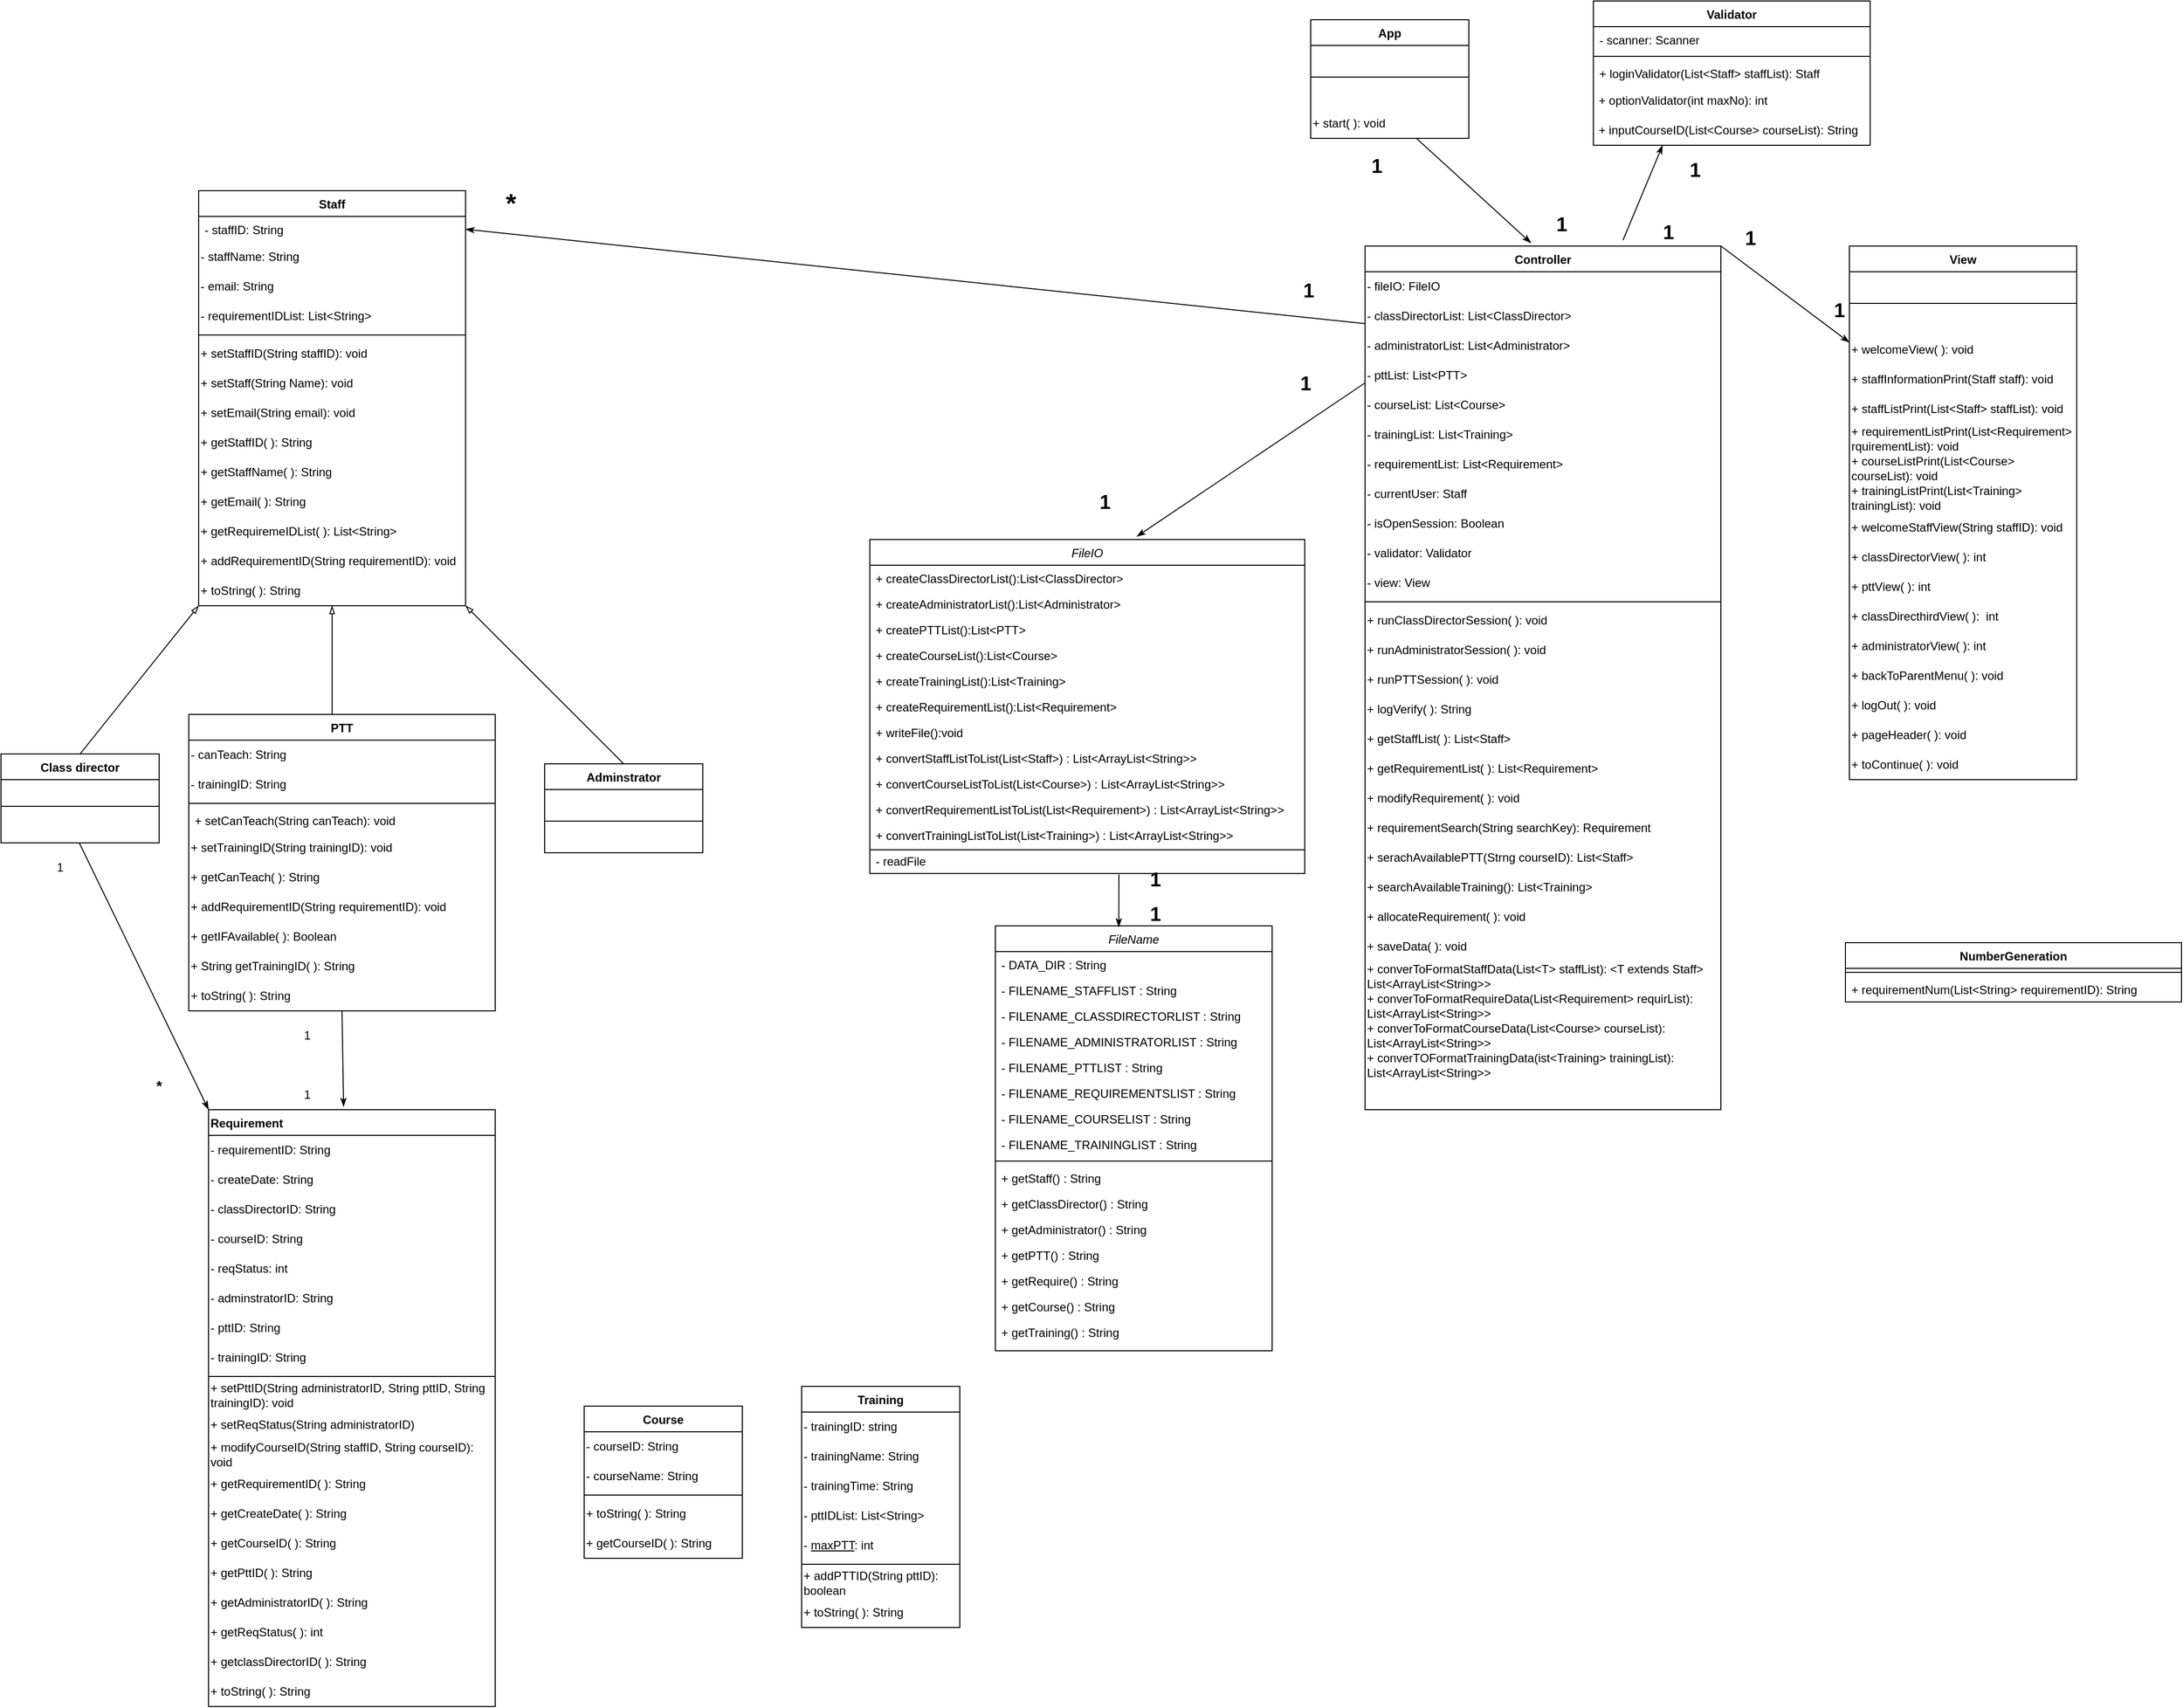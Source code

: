 <mxfile version="17.4.2" type="device" pages="3"><diagram id="C5RBs43oDa-KdzZeNtuy" name="Page-1"><mxGraphModel dx="3126" dy="1969" grid="0" gridSize="10" guides="1" tooltips="1" connect="1" arrows="1" fold="1" page="0" pageScale="1" pageWidth="827" pageHeight="1169" math="0" shadow="0"><root><mxCell id="WIyWlLk6GJQsqaUBKTNV-0"/><mxCell id="WIyWlLk6GJQsqaUBKTNV-1" parent="WIyWlLk6GJQsqaUBKTNV-0"/><mxCell id="zkfFHV4jXpPFQw0GAbJ--0" value="Staff" style="swimlane;fontStyle=1;align=center;verticalAlign=top;childLayout=stackLayout;horizontal=1;startSize=26;horizontalStack=0;resizeParent=1;resizeLast=0;collapsible=1;marginBottom=0;rounded=0;shadow=0;strokeWidth=1;" parent="WIyWlLk6GJQsqaUBKTNV-1" vertex="1"><mxGeometry x="-200" y="540" width="270" height="420" as="geometry"><mxRectangle x="230" y="140" width="160" height="26" as="alternateBounds"/></mxGeometry></mxCell><mxCell id="zkfFHV4jXpPFQw0GAbJ--1" value="- staffID: String" style="text;align=left;verticalAlign=top;spacingLeft=4;spacingRight=4;overflow=hidden;rotatable=0;points=[[0,0.5],[1,0.5]];portConstraint=eastwest;" parent="zkfFHV4jXpPFQw0GAbJ--0" vertex="1"><mxGeometry y="26" width="270" height="26" as="geometry"/></mxCell><mxCell id="D4c56R9HyVVu39tjiemF-1" value="- staffName: String" style="text;html=1;strokeColor=none;fillColor=none;align=left;verticalAlign=middle;whiteSpace=wrap;rounded=0;" parent="zkfFHV4jXpPFQw0GAbJ--0" vertex="1"><mxGeometry y="52" width="270" height="30" as="geometry"/></mxCell><mxCell id="D4c56R9HyVVu39tjiemF-2" value="- email: String" style="text;html=1;strokeColor=none;fillColor=none;align=left;verticalAlign=middle;whiteSpace=wrap;rounded=0;" parent="zkfFHV4jXpPFQw0GAbJ--0" vertex="1"><mxGeometry y="82" width="270" height="30" as="geometry"/></mxCell><mxCell id="D4c56R9HyVVu39tjiemF-3" value="- requirementIDList: List&amp;lt;String&amp;gt;" style="text;html=1;strokeColor=none;fillColor=none;align=left;verticalAlign=middle;whiteSpace=wrap;rounded=0;" parent="zkfFHV4jXpPFQw0GAbJ--0" vertex="1"><mxGeometry y="112" width="270" height="30" as="geometry"/></mxCell><mxCell id="zkfFHV4jXpPFQw0GAbJ--4" value="" style="line;html=1;strokeWidth=1;align=left;verticalAlign=middle;spacingTop=-1;spacingLeft=3;spacingRight=3;rotatable=0;labelPosition=right;points=[];portConstraint=eastwest;" parent="zkfFHV4jXpPFQw0GAbJ--0" vertex="1"><mxGeometry y="142" width="270" height="8" as="geometry"/></mxCell><mxCell id="D4c56R9HyVVu39tjiemF-4" value="+ setStaffID(String staffID): void" style="text;html=1;strokeColor=none;fillColor=none;align=left;verticalAlign=middle;whiteSpace=wrap;rounded=0;" parent="zkfFHV4jXpPFQw0GAbJ--0" vertex="1"><mxGeometry y="150" width="270" height="30" as="geometry"/></mxCell><mxCell id="D4c56R9HyVVu39tjiemF-8" value="+ setStaff(String Name): void" style="text;html=1;strokeColor=none;fillColor=none;align=left;verticalAlign=middle;whiteSpace=wrap;rounded=0;" parent="zkfFHV4jXpPFQw0GAbJ--0" vertex="1"><mxGeometry y="180" width="270" height="30" as="geometry"/></mxCell><mxCell id="D4c56R9HyVVu39tjiemF-9" value="+ setEmail(String email): void" style="text;html=1;strokeColor=none;fillColor=none;align=left;verticalAlign=middle;whiteSpace=wrap;rounded=0;" parent="zkfFHV4jXpPFQw0GAbJ--0" vertex="1"><mxGeometry y="210" width="270" height="30" as="geometry"/></mxCell><mxCell id="PWt92hcDc8bA9pctOQjB-2" value="+ getStaffID( ): String&amp;nbsp;" style="text;html=1;strokeColor=none;fillColor=none;align=left;verticalAlign=middle;whiteSpace=wrap;rounded=0;" parent="zkfFHV4jXpPFQw0GAbJ--0" vertex="1"><mxGeometry y="240" width="270" height="30" as="geometry"/></mxCell><mxCell id="PWt92hcDc8bA9pctOQjB-3" value="+ getStaffName( ): String" style="text;html=1;strokeColor=none;fillColor=none;align=left;verticalAlign=middle;whiteSpace=wrap;rounded=0;" parent="zkfFHV4jXpPFQw0GAbJ--0" vertex="1"><mxGeometry y="270" width="270" height="30" as="geometry"/></mxCell><mxCell id="PWt92hcDc8bA9pctOQjB-4" value="+ getEmail( ): String" style="text;html=1;strokeColor=none;fillColor=none;align=left;verticalAlign=middle;whiteSpace=wrap;rounded=0;" parent="zkfFHV4jXpPFQw0GAbJ--0" vertex="1"><mxGeometry y="300" width="270" height="30" as="geometry"/></mxCell><mxCell id="PWt92hcDc8bA9pctOQjB-5" value="+ getRequiremeIDList( ): List&amp;lt;String&amp;gt;" style="text;html=1;strokeColor=none;fillColor=none;align=left;verticalAlign=middle;whiteSpace=wrap;rounded=0;" parent="zkfFHV4jXpPFQw0GAbJ--0" vertex="1"><mxGeometry y="330" width="270" height="30" as="geometry"/></mxCell><mxCell id="PWt92hcDc8bA9pctOQjB-6" value="+ addRequirementID(String requirementID): void" style="text;html=1;strokeColor=none;fillColor=none;align=left;verticalAlign=middle;whiteSpace=wrap;rounded=0;" parent="zkfFHV4jXpPFQw0GAbJ--0" vertex="1"><mxGeometry y="360" width="270" height="30" as="geometry"/></mxCell><mxCell id="PWt92hcDc8bA9pctOQjB-7" value="+ toString( ): String" style="text;html=1;strokeColor=none;fillColor=none;align=left;verticalAlign=middle;whiteSpace=wrap;rounded=0;" parent="zkfFHV4jXpPFQw0GAbJ--0" vertex="1"><mxGeometry y="390" width="270" height="30" as="geometry"/></mxCell><mxCell id="D4c56R9HyVVu39tjiemF-16" style="rounded=0;orthogonalLoop=1;jettySize=auto;html=1;exitX=0.5;exitY=0;exitDx=0;exitDy=0;endArrow=blockThin;endFill=0;entryX=0;entryY=1;entryDx=0;entryDy=0;" parent="WIyWlLk6GJQsqaUBKTNV-1" source="zkfFHV4jXpPFQw0GAbJ--6" target="PWt92hcDc8bA9pctOQjB-7" edge="1"><mxGeometry relative="1" as="geometry"><mxPoint x="-320" y="1020" as="targetPoint"/></mxGeometry></mxCell><mxCell id="zkfFHV4jXpPFQw0GAbJ--6" value="Class director" style="swimlane;fontStyle=1;align=center;verticalAlign=top;childLayout=stackLayout;horizontal=1;startSize=26;horizontalStack=0;resizeParent=1;resizeLast=0;collapsible=1;marginBottom=0;rounded=0;shadow=0;strokeWidth=1;" parent="WIyWlLk6GJQsqaUBKTNV-1" vertex="1"><mxGeometry x="-400" y="1110" width="160" height="90" as="geometry"><mxRectangle x="130" y="380" width="160" height="26" as="alternateBounds"/></mxGeometry></mxCell><mxCell id="zkfFHV4jXpPFQw0GAbJ--9" value="" style="line;html=1;strokeWidth=1;align=left;verticalAlign=middle;spacingTop=-1;spacingLeft=3;spacingRight=3;rotatable=0;labelPosition=right;points=[];portConstraint=eastwest;" parent="zkfFHV4jXpPFQw0GAbJ--6" vertex="1"><mxGeometry y="26" width="160" height="54" as="geometry"/></mxCell><mxCell id="D4c56R9HyVVu39tjiemF-17" style="edgeStyle=orthogonalEdgeStyle;rounded=0;orthogonalLoop=1;jettySize=auto;html=1;endArrow=blockThin;endFill=0;entryX=0.5;entryY=1;entryDx=0;entryDy=0;" parent="WIyWlLk6GJQsqaUBKTNV-1" target="PWt92hcDc8bA9pctOQjB-7" edge="1"><mxGeometry relative="1" as="geometry"><mxPoint x="-60" y="1070" as="sourcePoint"/><mxPoint x="-60" y="980" as="targetPoint"/><Array as="points"><mxPoint x="-65" y="1070"/></Array></mxGeometry></mxCell><mxCell id="D4c56R9HyVVu39tjiemF-18" style="rounded=0;orthogonalLoop=1;jettySize=auto;html=1;exitX=0.5;exitY=0;exitDx=0;exitDy=0;endArrow=blockThin;endFill=0;entryX=1;entryY=1;entryDx=0;entryDy=0;" parent="WIyWlLk6GJQsqaUBKTNV-1" source="D4c56R9HyVVu39tjiemF-13" target="PWt92hcDc8bA9pctOQjB-7" edge="1"><mxGeometry relative="1" as="geometry"><mxPoint x="222" y="1090" as="targetPoint"/></mxGeometry></mxCell><mxCell id="D4c56R9HyVVu39tjiemF-13" value="Adminstrator" style="swimlane;fontStyle=1;align=center;verticalAlign=top;childLayout=stackLayout;horizontal=1;startSize=26;horizontalStack=0;resizeParent=1;resizeLast=0;collapsible=1;marginBottom=0;rounded=0;shadow=0;strokeWidth=1;" parent="WIyWlLk6GJQsqaUBKTNV-1" vertex="1"><mxGeometry x="150" y="1120" width="160" height="90" as="geometry"><mxRectangle x="340" y="380" width="170" height="26" as="alternateBounds"/></mxGeometry></mxCell><mxCell id="D4c56R9HyVVu39tjiemF-14" value="" style="line;html=1;strokeWidth=1;align=left;verticalAlign=middle;spacingTop=-1;spacingLeft=3;spacingRight=3;rotatable=0;labelPosition=right;points=[];portConstraint=eastwest;" parent="D4c56R9HyVVu39tjiemF-13" vertex="1"><mxGeometry y="26" width="160" height="64" as="geometry"/></mxCell><mxCell id="D4c56R9HyVVu39tjiemF-24" value="Requirement" style="swimlane;fontStyle=1;align=left;verticalAlign=top;childLayout=stackLayout;horizontal=1;startSize=26;horizontalStack=0;resizeParent=1;resizeLast=0;collapsible=1;marginBottom=0;rounded=0;shadow=0;strokeWidth=1;swimlaneFillColor=default;" parent="WIyWlLk6GJQsqaUBKTNV-1" vertex="1"><mxGeometry x="-190" y="1470" width="290" height="604" as="geometry"><mxRectangle x="550" y="140" width="160" height="26" as="alternateBounds"/></mxGeometry></mxCell><mxCell id="D4c56R9HyVVu39tjiemF-30" value="- requirementID: String" style="text;html=1;strokeColor=none;fillColor=none;align=left;verticalAlign=middle;whiteSpace=wrap;rounded=0;" parent="D4c56R9HyVVu39tjiemF-24" vertex="1"><mxGeometry y="26" width="290" height="30" as="geometry"/></mxCell><mxCell id="D4c56R9HyVVu39tjiemF-31" value="- createDate: String" style="text;html=1;strokeColor=none;fillColor=none;align=left;verticalAlign=middle;whiteSpace=wrap;rounded=0;" parent="D4c56R9HyVVu39tjiemF-24" vertex="1"><mxGeometry y="56" width="290" height="30" as="geometry"/></mxCell><mxCell id="D4c56R9HyVVu39tjiemF-32" value="- classDirectorID: String" style="text;html=1;strokeColor=none;fillColor=none;align=left;verticalAlign=middle;whiteSpace=wrap;rounded=0;" parent="D4c56R9HyVVu39tjiemF-24" vertex="1"><mxGeometry y="86" width="290" height="30" as="geometry"/></mxCell><mxCell id="D4c56R9HyVVu39tjiemF-36" value="- courseID: String" style="text;html=1;strokeColor=none;fillColor=none;align=left;verticalAlign=middle;whiteSpace=wrap;rounded=0;" parent="D4c56R9HyVVu39tjiemF-24" vertex="1"><mxGeometry y="116" width="290" height="30" as="geometry"/></mxCell><mxCell id="PWt92hcDc8bA9pctOQjB-14" value="- reqStatus: int" style="text;html=1;strokeColor=none;fillColor=none;align=left;verticalAlign=middle;whiteSpace=wrap;rounded=0;" parent="D4c56R9HyVVu39tjiemF-24" vertex="1"><mxGeometry y="146" width="290" height="30" as="geometry"/></mxCell><mxCell id="PWt92hcDc8bA9pctOQjB-17" value="- adminstratorID: String" style="text;html=1;strokeColor=none;fillColor=none;align=left;verticalAlign=middle;whiteSpace=wrap;rounded=0;" parent="D4c56R9HyVVu39tjiemF-24" vertex="1"><mxGeometry y="176" width="290" height="30" as="geometry"/></mxCell><mxCell id="PWt92hcDc8bA9pctOQjB-18" value="- pttID: String" style="text;html=1;strokeColor=none;fillColor=none;align=left;verticalAlign=middle;whiteSpace=wrap;rounded=0;" parent="D4c56R9HyVVu39tjiemF-24" vertex="1"><mxGeometry y="206" width="290" height="30" as="geometry"/></mxCell><mxCell id="PWt92hcDc8bA9pctOQjB-19" value="- trainingID: String" style="text;html=1;strokeColor=none;fillColor=none;align=left;verticalAlign=middle;whiteSpace=wrap;rounded=0;" parent="D4c56R9HyVVu39tjiemF-24" vertex="1"><mxGeometry y="236" width="290" height="30" as="geometry"/></mxCell><mxCell id="D4c56R9HyVVu39tjiemF-28" value="" style="line;html=1;strokeWidth=1;align=left;verticalAlign=middle;spacingTop=-1;spacingLeft=3;spacingRight=3;rotatable=0;labelPosition=right;points=[];portConstraint=eastwest;" parent="D4c56R9HyVVu39tjiemF-24" vertex="1"><mxGeometry y="266" width="290" height="8" as="geometry"/></mxCell><mxCell id="PWt92hcDc8bA9pctOQjB-20" value="+ setPttID(String administratorID, String pttID, String trainingID): void" style="text;html=1;strokeColor=none;fillColor=none;align=left;verticalAlign=middle;whiteSpace=wrap;rounded=0;" parent="D4c56R9HyVVu39tjiemF-24" vertex="1"><mxGeometry y="274" width="290" height="30" as="geometry"/></mxCell><mxCell id="PWt92hcDc8bA9pctOQjB-21" value="+ setReqStatus(String administratorID)" style="text;html=1;strokeColor=none;fillColor=none;align=left;verticalAlign=middle;whiteSpace=wrap;rounded=0;" parent="D4c56R9HyVVu39tjiemF-24" vertex="1"><mxGeometry y="304" width="290" height="30" as="geometry"/></mxCell><mxCell id="PWt92hcDc8bA9pctOQjB-22" value="+ modifyCourseID(String staffID, String courseID): void" style="text;html=1;strokeColor=none;fillColor=none;align=left;verticalAlign=middle;whiteSpace=wrap;rounded=0;" parent="D4c56R9HyVVu39tjiemF-24" vertex="1"><mxGeometry y="334" width="290" height="30" as="geometry"/></mxCell><mxCell id="PWt92hcDc8bA9pctOQjB-23" value="+ getRequirementID( ): String" style="text;html=1;strokeColor=none;fillColor=none;align=left;verticalAlign=middle;whiteSpace=wrap;rounded=0;" parent="D4c56R9HyVVu39tjiemF-24" vertex="1"><mxGeometry y="364" width="290" height="30" as="geometry"/></mxCell><mxCell id="PWt92hcDc8bA9pctOQjB-24" value="+ getCreateDate( ): String" style="text;html=1;strokeColor=none;fillColor=none;align=left;verticalAlign=middle;whiteSpace=wrap;rounded=0;" parent="D4c56R9HyVVu39tjiemF-24" vertex="1"><mxGeometry y="394" width="290" height="30" as="geometry"/></mxCell><mxCell id="PWt92hcDc8bA9pctOQjB-25" value="+ getCourseID( ): String" style="text;html=1;strokeColor=none;fillColor=none;align=left;verticalAlign=middle;whiteSpace=wrap;rounded=0;" parent="D4c56R9HyVVu39tjiemF-24" vertex="1"><mxGeometry y="424" width="290" height="30" as="geometry"/></mxCell><mxCell id="PWt92hcDc8bA9pctOQjB-26" value="+ getPttID( ): String" style="text;html=1;strokeColor=none;fillColor=none;align=left;verticalAlign=middle;whiteSpace=wrap;rounded=0;" parent="D4c56R9HyVVu39tjiemF-24" vertex="1"><mxGeometry y="454" width="290" height="30" as="geometry"/></mxCell><mxCell id="PWt92hcDc8bA9pctOQjB-27" value="+ getAdministratorID( ): String" style="text;html=1;strokeColor=none;fillColor=none;align=left;verticalAlign=middle;whiteSpace=wrap;rounded=0;" parent="D4c56R9HyVVu39tjiemF-24" vertex="1"><mxGeometry y="484" width="290" height="30" as="geometry"/></mxCell><mxCell id="PWt92hcDc8bA9pctOQjB-28" value="+ getReqStatus( ): int" style="text;html=1;strokeColor=none;fillColor=none;align=left;verticalAlign=middle;whiteSpace=wrap;rounded=0;" parent="D4c56R9HyVVu39tjiemF-24" vertex="1"><mxGeometry y="514" width="290" height="30" as="geometry"/></mxCell><mxCell id="PWt92hcDc8bA9pctOQjB-29" value="+ getclassDirectorID( ): String" style="text;html=1;strokeColor=none;fillColor=none;align=left;verticalAlign=middle;whiteSpace=wrap;rounded=0;" parent="D4c56R9HyVVu39tjiemF-24" vertex="1"><mxGeometry y="544" width="290" height="30" as="geometry"/></mxCell><mxCell id="PWt92hcDc8bA9pctOQjB-30" value="+ toString( ): String" style="text;html=1;strokeColor=none;fillColor=none;align=left;verticalAlign=middle;whiteSpace=wrap;rounded=0;" parent="D4c56R9HyVVu39tjiemF-24" vertex="1"><mxGeometry y="574" width="290" height="30" as="geometry"/></mxCell><mxCell id="D4c56R9HyVVu39tjiemF-40" value="Course" style="swimlane;fontStyle=1;align=center;verticalAlign=top;childLayout=stackLayout;horizontal=1;startSize=26;horizontalStack=0;resizeParent=1;resizeLast=0;collapsible=1;marginBottom=0;rounded=0;shadow=0;strokeWidth=1;swimlaneFillColor=default;" parent="WIyWlLk6GJQsqaUBKTNV-1" vertex="1"><mxGeometry x="190" y="1770" width="160" height="154" as="geometry"><mxRectangle x="550" y="140" width="160" height="26" as="alternateBounds"/></mxGeometry></mxCell><mxCell id="D4c56R9HyVVu39tjiemF-46" value="- courseID: String" style="text;html=1;strokeColor=none;fillColor=none;align=left;verticalAlign=middle;whiteSpace=wrap;rounded=0;" parent="D4c56R9HyVVu39tjiemF-40" vertex="1"><mxGeometry y="26" width="160" height="30" as="geometry"/></mxCell><mxCell id="D4c56R9HyVVu39tjiemF-47" value="- courseName: String" style="text;html=1;strokeColor=none;fillColor=none;align=left;verticalAlign=middle;whiteSpace=wrap;rounded=0;" parent="D4c56R9HyVVu39tjiemF-40" vertex="1"><mxGeometry y="56" width="160" height="30" as="geometry"/></mxCell><mxCell id="D4c56R9HyVVu39tjiemF-44" value="" style="line;html=1;strokeWidth=1;align=left;verticalAlign=middle;spacingTop=-1;spacingLeft=3;spacingRight=3;rotatable=0;labelPosition=right;points=[];portConstraint=eastwest;" parent="D4c56R9HyVVu39tjiemF-40" vertex="1"><mxGeometry y="86" width="160" height="8" as="geometry"/></mxCell><mxCell id="PWt92hcDc8bA9pctOQjB-31" value="+ toString( ): String" style="text;html=1;strokeColor=none;fillColor=none;align=left;verticalAlign=middle;whiteSpace=wrap;rounded=0;" parent="D4c56R9HyVVu39tjiemF-40" vertex="1"><mxGeometry y="94" width="160" height="30" as="geometry"/></mxCell><mxCell id="PWt92hcDc8bA9pctOQjB-32" value="+ getCourseID( ): String" style="text;html=1;strokeColor=none;fillColor=none;align=left;verticalAlign=middle;whiteSpace=wrap;rounded=0;" parent="D4c56R9HyVVu39tjiemF-40" vertex="1"><mxGeometry y="124" width="160" height="30" as="geometry"/></mxCell><mxCell id="D4c56R9HyVVu39tjiemF-51" value="PTT" style="swimlane;fontStyle=1;align=center;verticalAlign=top;childLayout=stackLayout;horizontal=1;startSize=26;horizontalStack=0;resizeParent=1;resizeParentMax=0;resizeLast=0;collapsible=1;marginBottom=0;whiteSpace=wrap;html=1;" parent="WIyWlLk6GJQsqaUBKTNV-1" vertex="1"><mxGeometry x="-210" y="1070" width="310" height="300" as="geometry"/></mxCell><mxCell id="D4c56R9HyVVu39tjiemF-64" value="- canTeach: String&amp;nbsp;" style="text;html=1;strokeColor=none;fillColor=none;align=left;verticalAlign=middle;whiteSpace=wrap;rounded=0;" parent="D4c56R9HyVVu39tjiemF-51" vertex="1"><mxGeometry y="26" width="310" height="30" as="geometry"/></mxCell><mxCell id="D4c56R9HyVVu39tjiemF-55" value="- trainingID: String" style="text;html=1;strokeColor=none;fillColor=none;align=left;verticalAlign=middle;whiteSpace=wrap;rounded=0;" parent="D4c56R9HyVVu39tjiemF-51" vertex="1"><mxGeometry y="56" width="310" height="30" as="geometry"/></mxCell><mxCell id="D4c56R9HyVVu39tjiemF-53" value="" style="line;strokeWidth=1;fillColor=none;align=left;verticalAlign=middle;spacingTop=-1;spacingLeft=3;spacingRight=3;rotatable=0;labelPosition=right;points=[];portConstraint=eastwest;strokeColor=inherit;" parent="D4c56R9HyVVu39tjiemF-51" vertex="1"><mxGeometry y="86" width="310" height="8" as="geometry"/></mxCell><mxCell id="D4c56R9HyVVu39tjiemF-54" value="+ setCanTeach(String canTeach): void" style="text;strokeColor=none;fillColor=none;align=left;verticalAlign=top;spacingLeft=4;spacingRight=4;overflow=hidden;rotatable=0;points=[[0,0.5],[1,0.5]];portConstraint=eastwest;whiteSpace=wrap;html=1;" parent="D4c56R9HyVVu39tjiemF-51" vertex="1"><mxGeometry y="94" width="310" height="26" as="geometry"/></mxCell><mxCell id="D4c56R9HyVVu39tjiemF-68" value="+ setTrainingID(String trainingID): void" style="text;html=1;strokeColor=none;fillColor=none;align=left;verticalAlign=middle;whiteSpace=wrap;rounded=0;" parent="D4c56R9HyVVu39tjiemF-51" vertex="1"><mxGeometry y="120" width="310" height="30" as="geometry"/></mxCell><mxCell id="PWt92hcDc8bA9pctOQjB-9" value="+ getCanTeach( ): String" style="text;html=1;strokeColor=none;fillColor=none;align=left;verticalAlign=middle;whiteSpace=wrap;rounded=0;" parent="D4c56R9HyVVu39tjiemF-51" vertex="1"><mxGeometry y="150" width="310" height="30" as="geometry"/></mxCell><mxCell id="PWt92hcDc8bA9pctOQjB-10" value="+ addRequirementID(String requirementID): void" style="text;html=1;strokeColor=none;fillColor=none;align=left;verticalAlign=middle;whiteSpace=wrap;rounded=0;" parent="D4c56R9HyVVu39tjiemF-51" vertex="1"><mxGeometry y="180" width="310" height="30" as="geometry"/></mxCell><mxCell id="PWt92hcDc8bA9pctOQjB-11" value="+ getIFAvailable( ): Boolean" style="text;html=1;strokeColor=none;fillColor=none;align=left;verticalAlign=middle;whiteSpace=wrap;rounded=0;" parent="D4c56R9HyVVu39tjiemF-51" vertex="1"><mxGeometry y="210" width="310" height="30" as="geometry"/></mxCell><mxCell id="PWt92hcDc8bA9pctOQjB-12" value="+ String getTrainingID( ): String" style="text;html=1;strokeColor=none;fillColor=none;align=left;verticalAlign=middle;whiteSpace=wrap;rounded=0;" parent="D4c56R9HyVVu39tjiemF-51" vertex="1"><mxGeometry y="240" width="310" height="30" as="geometry"/></mxCell><mxCell id="PWt92hcDc8bA9pctOQjB-13" value="+ toString( ): String" style="text;html=1;strokeColor=none;fillColor=none;align=left;verticalAlign=middle;whiteSpace=wrap;rounded=0;" parent="D4c56R9HyVVu39tjiemF-51" vertex="1"><mxGeometry y="270" width="310" height="30" as="geometry"/></mxCell><mxCell id="vKDLX1O_zpLByU7bJjmf-0" value="Training" style="swimlane;fontStyle=1;align=center;verticalAlign=top;childLayout=stackLayout;horizontal=1;startSize=26;horizontalStack=0;resizeParent=1;resizeLast=0;collapsible=1;marginBottom=0;rounded=0;shadow=0;strokeWidth=1;swimlaneFillColor=default;" parent="WIyWlLk6GJQsqaUBKTNV-1" vertex="1"><mxGeometry x="410" y="1750" width="160" height="244" as="geometry"><mxRectangle x="550" y="140" width="160" height="26" as="alternateBounds"/></mxGeometry></mxCell><mxCell id="vKDLX1O_zpLByU7bJjmf-1" value="- trainingID: string" style="text;html=1;strokeColor=none;fillColor=none;align=left;verticalAlign=middle;whiteSpace=wrap;rounded=0;" parent="vKDLX1O_zpLByU7bJjmf-0" vertex="1"><mxGeometry y="26" width="160" height="30" as="geometry"/></mxCell><mxCell id="vKDLX1O_zpLByU7bJjmf-2" value="- trainingName: String" style="text;html=1;strokeColor=none;fillColor=none;align=left;verticalAlign=middle;whiteSpace=wrap;rounded=0;" parent="vKDLX1O_zpLByU7bJjmf-0" vertex="1"><mxGeometry y="56" width="160" height="30" as="geometry"/></mxCell><mxCell id="PWt92hcDc8bA9pctOQjB-33" value="- trainingTime: String" style="text;html=1;strokeColor=none;fillColor=none;align=left;verticalAlign=middle;whiteSpace=wrap;rounded=0;" parent="vKDLX1O_zpLByU7bJjmf-0" vertex="1"><mxGeometry y="86" width="160" height="30" as="geometry"/></mxCell><mxCell id="PWt92hcDc8bA9pctOQjB-34" value="- pttIDList: List&amp;lt;String&amp;gt;" style="text;html=1;strokeColor=none;fillColor=none;align=left;verticalAlign=middle;whiteSpace=wrap;rounded=0;" parent="vKDLX1O_zpLByU7bJjmf-0" vertex="1"><mxGeometry y="116" width="160" height="30" as="geometry"/></mxCell><mxCell id="PWt92hcDc8bA9pctOQjB-35" value="- &lt;u&gt;maxPTT&lt;/u&gt;: int" style="text;html=1;strokeColor=none;fillColor=none;align=left;verticalAlign=middle;whiteSpace=wrap;rounded=0;" parent="vKDLX1O_zpLByU7bJjmf-0" vertex="1"><mxGeometry y="146" width="160" height="30" as="geometry"/></mxCell><mxCell id="vKDLX1O_zpLByU7bJjmf-3" value="" style="line;html=1;strokeWidth=1;align=left;verticalAlign=middle;spacingTop=-1;spacingLeft=3;spacingRight=3;rotatable=0;labelPosition=right;points=[];portConstraint=eastwest;" parent="vKDLX1O_zpLByU7bJjmf-0" vertex="1"><mxGeometry y="176" width="160" height="8" as="geometry"/></mxCell><mxCell id="PWt92hcDc8bA9pctOQjB-36" value="+ addPTTID(String pttID): boolean&amp;nbsp;" style="text;html=1;strokeColor=none;fillColor=none;align=left;verticalAlign=middle;whiteSpace=wrap;rounded=0;" parent="vKDLX1O_zpLByU7bJjmf-0" vertex="1"><mxGeometry y="184" width="160" height="30" as="geometry"/></mxCell><mxCell id="PWt92hcDc8bA9pctOQjB-37" value="+ toString( ): String" style="text;html=1;strokeColor=none;fillColor=none;align=left;verticalAlign=middle;whiteSpace=wrap;rounded=0;" parent="vKDLX1O_zpLByU7bJjmf-0" vertex="1"><mxGeometry y="214" width="160" height="30" as="geometry"/></mxCell><mxCell id="PWt92hcDc8bA9pctOQjB-38" value="" style="endArrow=classicThin;html=1;rounded=0;horizontal=0;endFill=1;entryX=0.471;entryY=-0.005;entryDx=0;entryDy=0;entryPerimeter=0;exitX=0.5;exitY=1;exitDx=0;exitDy=0;" parent="WIyWlLk6GJQsqaUBKTNV-1" source="PWt92hcDc8bA9pctOQjB-13" target="D4c56R9HyVVu39tjiemF-24" edge="1"><mxGeometry width="50" height="50" relative="1" as="geometry"><mxPoint x="-50" y="1390" as="sourcePoint"/><mxPoint y="1340" as="targetPoint"/></mxGeometry></mxCell><mxCell id="PWt92hcDc8bA9pctOQjB-39" value="1" style="text;html=1;strokeColor=none;fillColor=none;align=center;verticalAlign=middle;whiteSpace=wrap;rounded=0;" parent="WIyWlLk6GJQsqaUBKTNV-1" vertex="1"><mxGeometry x="-120" y="1380" width="60" height="30" as="geometry"/></mxCell><mxCell id="PWt92hcDc8bA9pctOQjB-40" value="1" style="text;html=1;strokeColor=none;fillColor=none;align=center;verticalAlign=middle;whiteSpace=wrap;rounded=0;" parent="WIyWlLk6GJQsqaUBKTNV-1" vertex="1"><mxGeometry x="-120" y="1440" width="60" height="30" as="geometry"/></mxCell><mxCell id="PWt92hcDc8bA9pctOQjB-41" value="" style="endArrow=classicThin;html=1;rounded=0;horizontal=0;endFill=1;entryX=0;entryY=0;entryDx=0;entryDy=0;exitX=0.5;exitY=1;exitDx=0;exitDy=0;" parent="WIyWlLk6GJQsqaUBKTNV-1" target="D4c56R9HyVVu39tjiemF-24" edge="1"><mxGeometry width="50" height="50" relative="1" as="geometry"><mxPoint x="-320.79" y="1200.0" as="sourcePoint"/><mxPoint x="-319.2" y="1296.98" as="targetPoint"/></mxGeometry></mxCell><mxCell id="PWt92hcDc8bA9pctOQjB-42" value="1" style="text;html=1;strokeColor=none;fillColor=none;align=center;verticalAlign=middle;whiteSpace=wrap;rounded=0;" parent="WIyWlLk6GJQsqaUBKTNV-1" vertex="1"><mxGeometry x="-370" y="1210" width="60" height="30" as="geometry"/></mxCell><mxCell id="PWt92hcDc8bA9pctOQjB-43" value="&lt;b&gt;&lt;font style=&quot;font-size: 15px&quot;&gt;*&lt;/font&gt;&lt;/b&gt;" style="text;html=1;strokeColor=none;fillColor=none;align=center;verticalAlign=middle;whiteSpace=wrap;rounded=0;" parent="WIyWlLk6GJQsqaUBKTNV-1" vertex="1"><mxGeometry x="-270" y="1430" width="60" height="30" as="geometry"/></mxCell><mxCell id="rCkq3D12KRHzkJ6CnPe2-4" value="Controller" style="swimlane;fontStyle=1;align=center;verticalAlign=top;childLayout=stackLayout;horizontal=1;startSize=26;horizontalStack=0;resizeParent=1;resizeLast=0;collapsible=1;marginBottom=0;rounded=0;shadow=0;strokeWidth=1;swimlaneFillColor=default;" parent="WIyWlLk6GJQsqaUBKTNV-1" vertex="1"><mxGeometry x="980" y="596" width="360" height="874" as="geometry"><mxRectangle x="550" y="140" width="160" height="26" as="alternateBounds"/></mxGeometry></mxCell><mxCell id="rCkq3D12KRHzkJ6CnPe2-5" value="- fileIO: FileIO" style="text;html=1;strokeColor=none;fillColor=none;align=left;verticalAlign=middle;whiteSpace=wrap;rounded=0;" parent="rCkq3D12KRHzkJ6CnPe2-4" vertex="1"><mxGeometry y="26" width="360" height="30" as="geometry"/></mxCell><mxCell id="2HLSzE5UrIUsfyO26t6w-0" value="" style="endArrow=classicThin;html=1;rounded=0;horizontal=0;endFill=1;exitX=1;exitY=0;exitDx=0;exitDy=0;entryX=0.25;entryY=1;entryDx=0;entryDy=0;" edge="1" parent="rCkq3D12KRHzkJ6CnPe2-4" target="rCkq3D12KRHzkJ6CnPe2-76"><mxGeometry width="50" height="50" relative="1" as="geometry"><mxPoint x="261.0" y="-6" as="sourcePoint"/><mxPoint x="377" y="100" as="targetPoint"/></mxGeometry></mxCell><mxCell id="rCkq3D12KRHzkJ6CnPe2-6" value="- classDirectorList: List&amp;lt;ClassDirector&amp;gt;" style="text;html=1;strokeColor=none;fillColor=none;align=left;verticalAlign=middle;whiteSpace=wrap;rounded=0;" parent="rCkq3D12KRHzkJ6CnPe2-4" vertex="1"><mxGeometry y="56" width="360" height="30" as="geometry"/></mxCell><mxCell id="rCkq3D12KRHzkJ6CnPe2-7" value="- administratorList: List&amp;lt;Administrator&amp;gt;" style="text;html=1;strokeColor=none;fillColor=none;align=left;verticalAlign=middle;whiteSpace=wrap;rounded=0;" parent="rCkq3D12KRHzkJ6CnPe2-4" vertex="1"><mxGeometry y="86" width="360" height="30" as="geometry"/></mxCell><mxCell id="rCkq3D12KRHzkJ6CnPe2-8" value="- pttList: List&amp;lt;PTT&amp;gt;" style="text;html=1;strokeColor=none;fillColor=none;align=left;verticalAlign=middle;whiteSpace=wrap;rounded=0;" parent="rCkq3D12KRHzkJ6CnPe2-4" vertex="1"><mxGeometry y="116" width="360" height="30" as="geometry"/></mxCell><mxCell id="rCkq3D12KRHzkJ6CnPe2-9" value="- courseList: List&amp;lt;Course&amp;gt;" style="text;html=1;strokeColor=none;fillColor=none;align=left;verticalAlign=middle;whiteSpace=wrap;rounded=0;" parent="rCkq3D12KRHzkJ6CnPe2-4" vertex="1"><mxGeometry y="146" width="360" height="30" as="geometry"/></mxCell><mxCell id="rCkq3D12KRHzkJ6CnPe2-14" value="- trainingList: List&amp;lt;Training&amp;gt;" style="text;html=1;strokeColor=none;fillColor=none;align=left;verticalAlign=middle;whiteSpace=wrap;rounded=0;" parent="rCkq3D12KRHzkJ6CnPe2-4" vertex="1"><mxGeometry y="176" width="360" height="30" as="geometry"/></mxCell><mxCell id="rCkq3D12KRHzkJ6CnPe2-15" value="- requirementList: List&amp;lt;Requirement&amp;gt;" style="text;html=1;strokeColor=none;fillColor=none;align=left;verticalAlign=middle;whiteSpace=wrap;rounded=0;" parent="rCkq3D12KRHzkJ6CnPe2-4" vertex="1"><mxGeometry y="206" width="360" height="30" as="geometry"/></mxCell><mxCell id="rCkq3D12KRHzkJ6CnPe2-16" value="- currentUser: Staff" style="text;html=1;strokeColor=none;fillColor=none;align=left;verticalAlign=middle;whiteSpace=wrap;rounded=0;" parent="rCkq3D12KRHzkJ6CnPe2-4" vertex="1"><mxGeometry y="236" width="360" height="30" as="geometry"/></mxCell><mxCell id="rCkq3D12KRHzkJ6CnPe2-17" value="- isOpenSession: Boolean" style="text;html=1;strokeColor=none;fillColor=none;align=left;verticalAlign=middle;whiteSpace=wrap;rounded=0;" parent="rCkq3D12KRHzkJ6CnPe2-4" vertex="1"><mxGeometry y="266" width="360" height="30" as="geometry"/></mxCell><mxCell id="rCkq3D12KRHzkJ6CnPe2-18" value="- validator: Validator" style="text;html=1;strokeColor=none;fillColor=none;align=left;verticalAlign=middle;whiteSpace=wrap;rounded=0;" parent="rCkq3D12KRHzkJ6CnPe2-4" vertex="1"><mxGeometry y="296" width="360" height="30" as="geometry"/></mxCell><mxCell id="rCkq3D12KRHzkJ6CnPe2-19" value="- view: View" style="text;html=1;strokeColor=none;fillColor=none;align=left;verticalAlign=middle;whiteSpace=wrap;rounded=0;" parent="rCkq3D12KRHzkJ6CnPe2-4" vertex="1"><mxGeometry y="326" width="360" height="30" as="geometry"/></mxCell><mxCell id="rCkq3D12KRHzkJ6CnPe2-10" value="" style="line;html=1;strokeWidth=1;align=left;verticalAlign=middle;spacingTop=-1;spacingLeft=3;spacingRight=3;rotatable=0;labelPosition=right;points=[];portConstraint=eastwest;" parent="rCkq3D12KRHzkJ6CnPe2-4" vertex="1"><mxGeometry y="356" width="360" height="8" as="geometry"/></mxCell><mxCell id="rCkq3D12KRHzkJ6CnPe2-12" value="+ runClassDirectorSession( ): void" style="text;html=1;strokeColor=none;fillColor=none;align=left;verticalAlign=middle;whiteSpace=wrap;rounded=0;" parent="rCkq3D12KRHzkJ6CnPe2-4" vertex="1"><mxGeometry y="364" width="360" height="30" as="geometry"/></mxCell><mxCell id="rCkq3D12KRHzkJ6CnPe2-20" value="+ runAdministratorSession( ): void" style="text;html=1;strokeColor=none;fillColor=none;align=left;verticalAlign=middle;whiteSpace=wrap;rounded=0;" parent="rCkq3D12KRHzkJ6CnPe2-4" vertex="1"><mxGeometry y="394" width="360" height="30" as="geometry"/></mxCell><mxCell id="rCkq3D12KRHzkJ6CnPe2-21" value="+ runPTTSession( ): void" style="text;html=1;strokeColor=none;fillColor=none;align=left;verticalAlign=middle;whiteSpace=wrap;rounded=0;" parent="rCkq3D12KRHzkJ6CnPe2-4" vertex="1"><mxGeometry y="424" width="360" height="30" as="geometry"/></mxCell><mxCell id="rCkq3D12KRHzkJ6CnPe2-22" value="+ logVerify( ): String" style="text;html=1;strokeColor=none;fillColor=none;align=left;verticalAlign=middle;whiteSpace=wrap;rounded=0;" parent="rCkq3D12KRHzkJ6CnPe2-4" vertex="1"><mxGeometry y="454" width="360" height="30" as="geometry"/></mxCell><mxCell id="rCkq3D12KRHzkJ6CnPe2-24" value="+ getStaffList( ): List&amp;lt;Staff&amp;gt;" style="text;html=1;strokeColor=none;fillColor=none;align=left;verticalAlign=middle;whiteSpace=wrap;rounded=0;" parent="rCkq3D12KRHzkJ6CnPe2-4" vertex="1"><mxGeometry y="484" width="360" height="30" as="geometry"/></mxCell><mxCell id="rCkq3D12KRHzkJ6CnPe2-25" value="+ getRequirementList( ): List&amp;lt;Requirement&amp;gt;" style="text;html=1;strokeColor=none;fillColor=none;align=left;verticalAlign=middle;whiteSpace=wrap;rounded=0;" parent="rCkq3D12KRHzkJ6CnPe2-4" vertex="1"><mxGeometry y="514" width="360" height="30" as="geometry"/></mxCell><mxCell id="rCkq3D12KRHzkJ6CnPe2-26" value="+ modifyRequirement( ): void" style="text;html=1;strokeColor=none;fillColor=none;align=left;verticalAlign=middle;whiteSpace=wrap;rounded=0;" parent="rCkq3D12KRHzkJ6CnPe2-4" vertex="1"><mxGeometry y="544" width="360" height="30" as="geometry"/></mxCell><mxCell id="rCkq3D12KRHzkJ6CnPe2-27" value="+ requirementSearch(String searchKey): Requirement" style="text;html=1;strokeColor=none;fillColor=none;align=left;verticalAlign=middle;whiteSpace=wrap;rounded=0;" parent="rCkq3D12KRHzkJ6CnPe2-4" vertex="1"><mxGeometry y="574" width="360" height="30" as="geometry"/></mxCell><mxCell id="rCkq3D12KRHzkJ6CnPe2-28" value="+ serachAvailablePTT(Strng courseID): List&amp;lt;Staff&amp;gt;" style="text;html=1;strokeColor=none;fillColor=none;align=left;verticalAlign=middle;whiteSpace=wrap;rounded=0;" parent="rCkq3D12KRHzkJ6CnPe2-4" vertex="1"><mxGeometry y="604" width="360" height="30" as="geometry"/></mxCell><mxCell id="rCkq3D12KRHzkJ6CnPe2-29" value="+ searchAvailableTraining(): List&amp;lt;Training&amp;gt;" style="text;html=1;strokeColor=none;fillColor=none;align=left;verticalAlign=middle;whiteSpace=wrap;rounded=0;" parent="rCkq3D12KRHzkJ6CnPe2-4" vertex="1"><mxGeometry y="634" width="360" height="30" as="geometry"/></mxCell><mxCell id="rCkq3D12KRHzkJ6CnPe2-30" value="+ allocateRequirement( ): void" style="text;html=1;strokeColor=none;fillColor=none;align=left;verticalAlign=middle;whiteSpace=wrap;rounded=0;" parent="rCkq3D12KRHzkJ6CnPe2-4" vertex="1"><mxGeometry y="664" width="360" height="30" as="geometry"/></mxCell><mxCell id="rCkq3D12KRHzkJ6CnPe2-31" value="+ saveData( ): void" style="text;html=1;strokeColor=none;fillColor=none;align=left;verticalAlign=middle;whiteSpace=wrap;rounded=0;" parent="rCkq3D12KRHzkJ6CnPe2-4" vertex="1"><mxGeometry y="694" width="360" height="30" as="geometry"/></mxCell><mxCell id="rCkq3D12KRHzkJ6CnPe2-32" value="+ converToFormatStaffData(List&amp;lt;T&amp;gt; staffList): &amp;lt;T extends Staff&amp;gt; List&amp;lt;ArrayList&amp;lt;String&amp;gt;&amp;gt;" style="text;html=1;strokeColor=none;fillColor=none;align=left;verticalAlign=middle;whiteSpace=wrap;rounded=0;" parent="rCkq3D12KRHzkJ6CnPe2-4" vertex="1"><mxGeometry y="724" width="360" height="30" as="geometry"/></mxCell><mxCell id="rCkq3D12KRHzkJ6CnPe2-33" value="+ converToFormatRequireData(List&amp;lt;Requirement&amp;gt; requirList): List&amp;lt;ArrayList&amp;lt;String&amp;gt;&amp;gt;&amp;nbsp;" style="text;html=1;strokeColor=none;fillColor=none;align=left;verticalAlign=middle;whiteSpace=wrap;rounded=0;" parent="rCkq3D12KRHzkJ6CnPe2-4" vertex="1"><mxGeometry y="754" width="360" height="30" as="geometry"/></mxCell><mxCell id="rCkq3D12KRHzkJ6CnPe2-36" value="+ converToFormatCourseData(List&amp;lt;Course&amp;gt; courseList): List&amp;lt;ArrayList&amp;lt;String&amp;gt;&amp;gt;" style="text;html=1;strokeColor=none;fillColor=none;align=left;verticalAlign=middle;whiteSpace=wrap;rounded=0;" parent="rCkq3D12KRHzkJ6CnPe2-4" vertex="1"><mxGeometry y="784" width="360" height="30" as="geometry"/></mxCell><mxCell id="rCkq3D12KRHzkJ6CnPe2-37" value="+ converTOFormatTrainingData(ist&amp;lt;Training&amp;gt; trainingList): List&amp;lt;ArrayList&amp;lt;String&amp;gt;&amp;gt;" style="text;html=1;strokeColor=none;fillColor=none;align=left;verticalAlign=middle;whiteSpace=wrap;rounded=0;" parent="rCkq3D12KRHzkJ6CnPe2-4" vertex="1"><mxGeometry y="814" width="360" height="30" as="geometry"/></mxCell><mxCell id="rCkq3D12KRHzkJ6CnPe2-41" value="App" style="swimlane;fontStyle=1;align=center;verticalAlign=top;childLayout=stackLayout;horizontal=1;startSize=26;horizontalStack=0;resizeParent=1;resizeLast=0;collapsible=1;marginBottom=0;rounded=0;shadow=0;strokeWidth=1;" parent="WIyWlLk6GJQsqaUBKTNV-1" vertex="1"><mxGeometry x="925" y="367" width="160" height="120" as="geometry"><mxRectangle x="340" y="380" width="170" height="26" as="alternateBounds"/></mxGeometry></mxCell><mxCell id="rCkq3D12KRHzkJ6CnPe2-42" value="" style="line;html=1;strokeWidth=1;align=left;verticalAlign=middle;spacingTop=-1;spacingLeft=3;spacingRight=3;rotatable=0;labelPosition=right;points=[];portConstraint=eastwest;" parent="rCkq3D12KRHzkJ6CnPe2-41" vertex="1"><mxGeometry y="26" width="160" height="64" as="geometry"/></mxCell><mxCell id="rCkq3D12KRHzkJ6CnPe2-43" value="+ start( ): void" style="text;html=1;strokeColor=none;fillColor=none;align=left;verticalAlign=middle;whiteSpace=wrap;rounded=0;" parent="rCkq3D12KRHzkJ6CnPe2-41" vertex="1"><mxGeometry y="90" width="160" height="30" as="geometry"/></mxCell><mxCell id="rCkq3D12KRHzkJ6CnPe2-44" value="View" style="swimlane;fontStyle=1;align=center;verticalAlign=top;childLayout=stackLayout;horizontal=1;startSize=26;horizontalStack=0;resizeParent=1;resizeLast=0;collapsible=1;marginBottom=0;rounded=0;shadow=0;strokeWidth=1;" parent="WIyWlLk6GJQsqaUBKTNV-1" vertex="1"><mxGeometry x="1470" y="596" width="230" height="540" as="geometry"><mxRectangle x="340" y="380" width="170" height="26" as="alternateBounds"/></mxGeometry></mxCell><mxCell id="rCkq3D12KRHzkJ6CnPe2-45" value="" style="line;html=1;strokeWidth=1;align=left;verticalAlign=middle;spacingTop=-1;spacingLeft=3;spacingRight=3;rotatable=0;labelPosition=right;points=[];portConstraint=eastwest;" parent="rCkq3D12KRHzkJ6CnPe2-44" vertex="1"><mxGeometry y="26" width="230" height="64" as="geometry"/></mxCell><mxCell id="rCkq3D12KRHzkJ6CnPe2-46" value="+ welcomeView( ): void" style="text;html=1;strokeColor=none;fillColor=none;align=left;verticalAlign=middle;whiteSpace=wrap;rounded=0;" parent="rCkq3D12KRHzkJ6CnPe2-44" vertex="1"><mxGeometry y="90" width="230" height="30" as="geometry"/></mxCell><mxCell id="rCkq3D12KRHzkJ6CnPe2-47" value="+ staffInformationPrint(Staff staff): void" style="text;html=1;strokeColor=none;fillColor=none;align=left;verticalAlign=middle;whiteSpace=wrap;rounded=0;" parent="rCkq3D12KRHzkJ6CnPe2-44" vertex="1"><mxGeometry y="120" width="230" height="30" as="geometry"/></mxCell><mxCell id="rCkq3D12KRHzkJ6CnPe2-48" value="+ staffListPrint(List&amp;lt;Staff&amp;gt; staffList): void" style="text;html=1;strokeColor=none;fillColor=none;align=left;verticalAlign=middle;whiteSpace=wrap;rounded=0;" parent="rCkq3D12KRHzkJ6CnPe2-44" vertex="1"><mxGeometry y="150" width="230" height="30" as="geometry"/></mxCell><mxCell id="rCkq3D12KRHzkJ6CnPe2-49" value="+ requirementListPrint(List&amp;lt;Requirement&amp;gt; rquirementList): void" style="text;html=1;strokeColor=none;fillColor=none;align=left;verticalAlign=middle;whiteSpace=wrap;rounded=0;" parent="rCkq3D12KRHzkJ6CnPe2-44" vertex="1"><mxGeometry y="180" width="230" height="30" as="geometry"/></mxCell><mxCell id="rCkq3D12KRHzkJ6CnPe2-50" value="+ courseListPrint(List&amp;lt;Course&amp;gt; courseList): void" style="text;html=1;strokeColor=none;fillColor=none;align=left;verticalAlign=middle;whiteSpace=wrap;rounded=0;" parent="rCkq3D12KRHzkJ6CnPe2-44" vertex="1"><mxGeometry y="210" width="230" height="30" as="geometry"/></mxCell><mxCell id="rCkq3D12KRHzkJ6CnPe2-51" value="+ trainingListPrint(List&amp;lt;Training&amp;gt; trainingList): void" style="text;html=1;strokeColor=none;fillColor=none;align=left;verticalAlign=middle;whiteSpace=wrap;rounded=0;" parent="rCkq3D12KRHzkJ6CnPe2-44" vertex="1"><mxGeometry y="240" width="230" height="30" as="geometry"/></mxCell><mxCell id="rCkq3D12KRHzkJ6CnPe2-52" value="+ welcomeStaffView(String staffID): void" style="text;html=1;strokeColor=none;fillColor=none;align=left;verticalAlign=middle;whiteSpace=wrap;rounded=0;" parent="rCkq3D12KRHzkJ6CnPe2-44" vertex="1"><mxGeometry y="270" width="230" height="30" as="geometry"/></mxCell><mxCell id="rCkq3D12KRHzkJ6CnPe2-54" value="+ classDirectorView( ): int" style="text;html=1;strokeColor=none;fillColor=none;align=left;verticalAlign=middle;whiteSpace=wrap;rounded=0;" parent="rCkq3D12KRHzkJ6CnPe2-44" vertex="1"><mxGeometry y="300" width="230" height="30" as="geometry"/></mxCell><mxCell id="rCkq3D12KRHzkJ6CnPe2-53" value="+ pttView( ): int" style="text;html=1;strokeColor=none;fillColor=none;align=left;verticalAlign=middle;whiteSpace=wrap;rounded=0;" parent="rCkq3D12KRHzkJ6CnPe2-44" vertex="1"><mxGeometry y="330" width="230" height="30" as="geometry"/></mxCell><mxCell id="rCkq3D12KRHzkJ6CnPe2-55" value="+ classDirecthirdView( ):&amp;nbsp; int" style="text;html=1;strokeColor=none;fillColor=none;align=left;verticalAlign=middle;whiteSpace=wrap;rounded=0;" parent="rCkq3D12KRHzkJ6CnPe2-44" vertex="1"><mxGeometry y="360" width="230" height="30" as="geometry"/></mxCell><mxCell id="rCkq3D12KRHzkJ6CnPe2-56" value="+ administratorView( ): int" style="text;html=1;strokeColor=none;fillColor=none;align=left;verticalAlign=middle;whiteSpace=wrap;rounded=0;" parent="rCkq3D12KRHzkJ6CnPe2-44" vertex="1"><mxGeometry y="390" width="230" height="30" as="geometry"/></mxCell><mxCell id="rCkq3D12KRHzkJ6CnPe2-57" value="+ backToParentMenu( ): void" style="text;html=1;strokeColor=none;fillColor=none;align=left;verticalAlign=middle;whiteSpace=wrap;rounded=0;" parent="rCkq3D12KRHzkJ6CnPe2-44" vertex="1"><mxGeometry y="420" width="230" height="30" as="geometry"/></mxCell><mxCell id="rCkq3D12KRHzkJ6CnPe2-59" value="+ logOut( ): void" style="text;html=1;strokeColor=none;fillColor=none;align=left;verticalAlign=middle;whiteSpace=wrap;rounded=0;" parent="rCkq3D12KRHzkJ6CnPe2-44" vertex="1"><mxGeometry y="450" width="230" height="30" as="geometry"/></mxCell><mxCell id="rCkq3D12KRHzkJ6CnPe2-61" value="+ pageHeader( ): void" style="text;html=1;strokeColor=none;fillColor=none;align=left;verticalAlign=middle;whiteSpace=wrap;rounded=0;" parent="rCkq3D12KRHzkJ6CnPe2-44" vertex="1"><mxGeometry y="480" width="230" height="30" as="geometry"/></mxCell><mxCell id="rCkq3D12KRHzkJ6CnPe2-60" value="+ toContinue( ): void" style="text;html=1;strokeColor=none;fillColor=none;align=left;verticalAlign=middle;whiteSpace=wrap;rounded=0;" parent="rCkq3D12KRHzkJ6CnPe2-44" vertex="1"><mxGeometry y="510" width="230" height="30" as="geometry"/></mxCell><mxCell id="rCkq3D12KRHzkJ6CnPe2-62" value="NumberGeneration" style="swimlane;fontStyle=1;align=center;verticalAlign=top;childLayout=stackLayout;horizontal=1;startSize=26;horizontalStack=0;resizeParent=1;resizeParentMax=0;resizeLast=0;collapsible=1;marginBottom=0;whiteSpace=wrap;html=1;" parent="WIyWlLk6GJQsqaUBKTNV-1" vertex="1"><mxGeometry x="1466" y="1301" width="340" height="60" as="geometry"/></mxCell><mxCell id="rCkq3D12KRHzkJ6CnPe2-63" value="" style="line;strokeWidth=1;fillColor=none;align=left;verticalAlign=middle;spacingTop=-1;spacingLeft=3;spacingRight=3;rotatable=0;labelPosition=right;points=[];portConstraint=eastwest;strokeColor=inherit;" parent="rCkq3D12KRHzkJ6CnPe2-62" vertex="1"><mxGeometry y="26" width="340" height="8" as="geometry"/></mxCell><mxCell id="rCkq3D12KRHzkJ6CnPe2-64" value="+ requirementNum(List&amp;lt;String&amp;gt; requirementID): String" style="text;strokeColor=none;fillColor=none;align=left;verticalAlign=top;spacingLeft=4;spacingRight=4;overflow=hidden;rotatable=0;points=[[0,0.5],[1,0.5]];portConstraint=eastwest;whiteSpace=wrap;html=1;" parent="rCkq3D12KRHzkJ6CnPe2-62" vertex="1"><mxGeometry y="34" width="340" height="26" as="geometry"/></mxCell><mxCell id="rCkq3D12KRHzkJ6CnPe2-70" value="Validator" style="swimlane;fontStyle=1;align=center;verticalAlign=top;childLayout=stackLayout;horizontal=1;startSize=26;horizontalStack=0;resizeParent=1;resizeParentMax=0;resizeLast=0;collapsible=1;marginBottom=0;whiteSpace=wrap;html=1;" parent="WIyWlLk6GJQsqaUBKTNV-1" vertex="1"><mxGeometry x="1211" y="348" width="280" height="146" as="geometry"/></mxCell><mxCell id="rCkq3D12KRHzkJ6CnPe2-71" value="- scanner: Scanner" style="text;strokeColor=none;fillColor=none;align=left;verticalAlign=top;spacingLeft=4;spacingRight=4;overflow=hidden;rotatable=0;points=[[0,0.5],[1,0.5]];portConstraint=eastwest;whiteSpace=wrap;html=1;" parent="rCkq3D12KRHzkJ6CnPe2-70" vertex="1"><mxGeometry y="26" width="280" height="26" as="geometry"/></mxCell><mxCell id="rCkq3D12KRHzkJ6CnPe2-72" value="" style="line;strokeWidth=1;fillColor=none;align=left;verticalAlign=middle;spacingTop=-1;spacingLeft=3;spacingRight=3;rotatable=0;labelPosition=right;points=[];portConstraint=eastwest;strokeColor=inherit;" parent="rCkq3D12KRHzkJ6CnPe2-70" vertex="1"><mxGeometry y="52" width="280" height="8" as="geometry"/></mxCell><mxCell id="rCkq3D12KRHzkJ6CnPe2-73" value="+ loginValidator(List&amp;lt;Staff&amp;gt; staffList): Staff" style="text;strokeColor=none;fillColor=none;align=left;verticalAlign=top;spacingLeft=4;spacingRight=4;overflow=hidden;rotatable=0;points=[[0,0.5],[1,0.5]];portConstraint=eastwest;whiteSpace=wrap;html=1;" parent="rCkq3D12KRHzkJ6CnPe2-70" vertex="1"><mxGeometry y="60" width="280" height="26" as="geometry"/></mxCell><mxCell id="rCkq3D12KRHzkJ6CnPe2-75" value="&amp;nbsp;+ optionValidator(int maxNo): int" style="text;html=1;strokeColor=none;fillColor=none;align=left;verticalAlign=middle;whiteSpace=wrap;rounded=0;" parent="rCkq3D12KRHzkJ6CnPe2-70" vertex="1"><mxGeometry y="86" width="280" height="30" as="geometry"/></mxCell><mxCell id="rCkq3D12KRHzkJ6CnPe2-76" value="&amp;nbsp;+ inputCourseID(List&amp;lt;Course&amp;gt; courseList): String" style="text;html=1;strokeColor=none;fillColor=none;align=left;verticalAlign=middle;whiteSpace=wrap;rounded=0;" parent="rCkq3D12KRHzkJ6CnPe2-70" vertex="1"><mxGeometry y="116" width="280" height="30" as="geometry"/></mxCell><mxCell id="qsKo8GXfLxsgL_chE6O2-0" value="FileIO" style="swimlane;fontStyle=2;align=center;verticalAlign=top;childLayout=stackLayout;horizontal=1;startSize=26;horizontalStack=0;resizeParent=1;resizeLast=0;collapsible=1;marginBottom=0;rounded=0;shadow=0;strokeWidth=1;" parent="WIyWlLk6GJQsqaUBKTNV-1" vertex="1"><mxGeometry x="479" y="893" width="440" height="338" as="geometry"><mxRectangle x="230" y="140" width="160" height="26" as="alternateBounds"/></mxGeometry></mxCell><mxCell id="qsKo8GXfLxsgL_chE6O2-1" value="+ createClassDirectorList():List&lt;ClassDirector&gt;" style="text;align=left;verticalAlign=top;spacingLeft=4;spacingRight=4;overflow=hidden;rotatable=0;points=[[0,0.5],[1,0.5]];portConstraint=eastwest;" parent="qsKo8GXfLxsgL_chE6O2-0" vertex="1"><mxGeometry y="26" width="440" height="26" as="geometry"/></mxCell><mxCell id="qsKo8GXfLxsgL_chE6O2-2" value="+ createAdministratorList():List&lt;Administrator&gt;" style="text;align=left;verticalAlign=top;spacingLeft=4;spacingRight=4;overflow=hidden;rotatable=0;points=[[0,0.5],[1,0.5]];portConstraint=eastwest;rounded=0;shadow=0;html=0;" parent="qsKo8GXfLxsgL_chE6O2-0" vertex="1"><mxGeometry y="52" width="440" height="26" as="geometry"/></mxCell><mxCell id="qsKo8GXfLxsgL_chE6O2-3" value="+ createPTTList():List&lt;PTT&gt;" style="text;align=left;verticalAlign=top;spacingLeft=4;spacingRight=4;overflow=hidden;rotatable=0;points=[[0,0.5],[1,0.5]];portConstraint=eastwest;rounded=0;shadow=0;html=0;" parent="qsKo8GXfLxsgL_chE6O2-0" vertex="1"><mxGeometry y="78" width="440" height="26" as="geometry"/></mxCell><mxCell id="qsKo8GXfLxsgL_chE6O2-4" value="+ createCourseList():List&lt;Course&gt;" style="text;align=left;verticalAlign=top;spacingLeft=4;spacingRight=4;overflow=hidden;rotatable=0;points=[[0,0.5],[1,0.5]];portConstraint=eastwest;" parent="qsKo8GXfLxsgL_chE6O2-0" vertex="1"><mxGeometry y="104" width="440" height="26" as="geometry"/></mxCell><mxCell id="qsKo8GXfLxsgL_chE6O2-5" value="+ createTrainingList():List&lt;Training&gt;" style="text;align=left;verticalAlign=top;spacingLeft=4;spacingRight=4;overflow=hidden;rotatable=0;points=[[0,0.5],[1,0.5]];portConstraint=eastwest;rounded=0;shadow=0;html=0;" parent="qsKo8GXfLxsgL_chE6O2-0" vertex="1"><mxGeometry y="130" width="440" height="26" as="geometry"/></mxCell><mxCell id="qsKo8GXfLxsgL_chE6O2-6" value="+ createRequirementList():List&lt;Requirement&gt;" style="text;align=left;verticalAlign=top;spacingLeft=4;spacingRight=4;overflow=hidden;rotatable=0;points=[[0,0.5],[1,0.5]];portConstraint=eastwest;rounded=0;shadow=0;html=0;" parent="qsKo8GXfLxsgL_chE6O2-0" vertex="1"><mxGeometry y="156" width="440" height="26" as="geometry"/></mxCell><mxCell id="qsKo8GXfLxsgL_chE6O2-7" value="+ writeFile():void" style="text;align=left;verticalAlign=top;spacingLeft=4;spacingRight=4;overflow=hidden;rotatable=0;points=[[0,0.5],[1,0.5]];portConstraint=eastwest;rounded=0;shadow=0;html=0;" parent="qsKo8GXfLxsgL_chE6O2-0" vertex="1"><mxGeometry y="182" width="440" height="26" as="geometry"/></mxCell><mxCell id="qsKo8GXfLxsgL_chE6O2-8" value="+ convertStaffListToList(List&lt;Staff&gt;) : List&lt;ArrayList&lt;String&gt;&gt;" style="text;align=left;verticalAlign=top;spacingLeft=4;spacingRight=4;overflow=hidden;rotatable=0;points=[[0,0.5],[1,0.5]];portConstraint=eastwest;rounded=0;shadow=0;html=0;" parent="qsKo8GXfLxsgL_chE6O2-0" vertex="1"><mxGeometry y="208" width="440" height="26" as="geometry"/></mxCell><mxCell id="qsKo8GXfLxsgL_chE6O2-9" value="+ convertCourseListToList(List&lt;Course&gt;) : List&lt;ArrayList&lt;String&gt;&gt; " style="text;align=left;verticalAlign=top;spacingLeft=4;spacingRight=4;overflow=hidden;rotatable=0;points=[[0,0.5],[1,0.5]];portConstraint=eastwest;rounded=0;shadow=0;html=0;" parent="qsKo8GXfLxsgL_chE6O2-0" vertex="1"><mxGeometry y="234" width="440" height="26" as="geometry"/></mxCell><mxCell id="qsKo8GXfLxsgL_chE6O2-10" value="+ convertRequirementListToList(List&lt;Requirement&gt;) : List&lt;ArrayList&lt;String&gt;&gt;" style="text;align=left;verticalAlign=top;spacingLeft=4;spacingRight=4;overflow=hidden;rotatable=0;points=[[0,0.5],[1,0.5]];portConstraint=eastwest;rounded=0;shadow=0;html=0;" parent="qsKo8GXfLxsgL_chE6O2-0" vertex="1"><mxGeometry y="260" width="440" height="26" as="geometry"/></mxCell><mxCell id="qsKo8GXfLxsgL_chE6O2-11" value="+ convertTrainingListToList(List&lt;Training&gt;) : List&lt;ArrayList&lt;String&gt;&gt;" style="text;align=left;verticalAlign=top;spacingLeft=4;spacingRight=4;overflow=hidden;rotatable=0;points=[[0,0.5],[1,0.5]];portConstraint=eastwest;rounded=0;shadow=0;html=0;" parent="qsKo8GXfLxsgL_chE6O2-0" vertex="1"><mxGeometry y="286" width="440" height="26" as="geometry"/></mxCell><mxCell id="qsKo8GXfLxsgL_chE6O2-12" value="- readFile                 " style="text;align=left;verticalAlign=top;spacingLeft=4;spacingRight=4;overflow=hidden;rotatable=0;points=[[0,0.5],[1,0.5]];portConstraint=eastwest;rounded=0;shadow=0;html=0;" parent="qsKo8GXfLxsgL_chE6O2-0" vertex="1"><mxGeometry y="312" width="440" height="26" as="geometry"/></mxCell><mxCell id="qsKo8GXfLxsgL_chE6O2-13" value="FileName     " style="swimlane;fontStyle=2;align=center;verticalAlign=top;childLayout=stackLayout;horizontal=1;startSize=26;horizontalStack=0;resizeParent=1;resizeLast=0;collapsible=1;marginBottom=0;rounded=0;shadow=0;strokeWidth=1;" parent="WIyWlLk6GJQsqaUBKTNV-1" vertex="1"><mxGeometry x="606" y="1284" width="280" height="430" as="geometry"><mxRectangle x="230" y="140" width="160" height="26" as="alternateBounds"/></mxGeometry></mxCell><mxCell id="qsKo8GXfLxsgL_chE6O2-14" value="- DATA_DIR : String" style="text;align=left;verticalAlign=top;spacingLeft=4;spacingRight=4;overflow=hidden;rotatable=0;points=[[0,0.5],[1,0.5]];portConstraint=eastwest;" parent="qsKo8GXfLxsgL_chE6O2-13" vertex="1"><mxGeometry y="26" width="280" height="26" as="geometry"/></mxCell><mxCell id="qsKo8GXfLxsgL_chE6O2-15" value="- FILENAME_STAFFLIST : String" style="text;align=left;verticalAlign=top;spacingLeft=4;spacingRight=4;overflow=hidden;rotatable=0;points=[[0,0.5],[1,0.5]];portConstraint=eastwest;rounded=0;shadow=0;html=0;" parent="qsKo8GXfLxsgL_chE6O2-13" vertex="1"><mxGeometry y="52" width="280" height="26" as="geometry"/></mxCell><mxCell id="qsKo8GXfLxsgL_chE6O2-16" value="- FILENAME_CLASSDIRECTORLIST : String" style="text;align=left;verticalAlign=top;spacingLeft=4;spacingRight=4;overflow=hidden;rotatable=0;points=[[0,0.5],[1,0.5]];portConstraint=eastwest;rounded=0;shadow=0;html=0;" parent="qsKo8GXfLxsgL_chE6O2-13" vertex="1"><mxGeometry y="78" width="280" height="26" as="geometry"/></mxCell><mxCell id="qsKo8GXfLxsgL_chE6O2-17" value="- FILENAME_ADMINISTRATORLIST : String" style="text;align=left;verticalAlign=top;spacingLeft=4;spacingRight=4;overflow=hidden;rotatable=0;points=[[0,0.5],[1,0.5]];portConstraint=eastwest;" parent="qsKo8GXfLxsgL_chE6O2-13" vertex="1"><mxGeometry y="104" width="280" height="26" as="geometry"/></mxCell><mxCell id="qsKo8GXfLxsgL_chE6O2-18" value="- FILENAME_PTTLIST : String" style="text;align=left;verticalAlign=top;spacingLeft=4;spacingRight=4;overflow=hidden;rotatable=0;points=[[0,0.5],[1,0.5]];portConstraint=eastwest;rounded=0;shadow=0;html=0;" parent="qsKo8GXfLxsgL_chE6O2-13" vertex="1"><mxGeometry y="130" width="280" height="26" as="geometry"/></mxCell><mxCell id="qsKo8GXfLxsgL_chE6O2-19" value="- FILENAME_REQUIREMENTSLIST : String" style="text;align=left;verticalAlign=top;spacingLeft=4;spacingRight=4;overflow=hidden;rotatable=0;points=[[0,0.5],[1,0.5]];portConstraint=eastwest;rounded=0;shadow=0;html=0;" parent="qsKo8GXfLxsgL_chE6O2-13" vertex="1"><mxGeometry y="156" width="280" height="26" as="geometry"/></mxCell><mxCell id="qsKo8GXfLxsgL_chE6O2-20" value="- FILENAME_COURSELIST : String" style="text;align=left;verticalAlign=top;spacingLeft=4;spacingRight=4;overflow=hidden;rotatable=0;points=[[0,0.5],[1,0.5]];portConstraint=eastwest;rounded=0;shadow=0;html=0;" parent="qsKo8GXfLxsgL_chE6O2-13" vertex="1"><mxGeometry y="182" width="280" height="26" as="geometry"/></mxCell><mxCell id="qsKo8GXfLxsgL_chE6O2-21" value="- FILENAME_TRAININGLIST : String" style="text;align=left;verticalAlign=top;spacingLeft=4;spacingRight=4;overflow=hidden;rotatable=0;points=[[0,0.5],[1,0.5]];portConstraint=eastwest;rounded=0;shadow=0;html=0;" parent="qsKo8GXfLxsgL_chE6O2-13" vertex="1"><mxGeometry y="208" width="280" height="26" as="geometry"/></mxCell><mxCell id="qsKo8GXfLxsgL_chE6O2-22" value="" style="line;strokeWidth=1;fillColor=none;align=left;verticalAlign=middle;spacingTop=-1;spacingLeft=3;spacingRight=3;rotatable=0;labelPosition=right;points=[];portConstraint=eastwest;strokeColor=inherit;" parent="qsKo8GXfLxsgL_chE6O2-13" vertex="1"><mxGeometry y="234" width="280" height="8" as="geometry"/></mxCell><mxCell id="qsKo8GXfLxsgL_chE6O2-23" value="+ getStaff() : String" style="text;align=left;verticalAlign=top;spacingLeft=4;spacingRight=4;overflow=hidden;rotatable=0;points=[[0,0.5],[1,0.5]];portConstraint=eastwest;rounded=0;shadow=0;html=0;" parent="qsKo8GXfLxsgL_chE6O2-13" vertex="1"><mxGeometry y="242" width="280" height="26" as="geometry"/></mxCell><mxCell id="qsKo8GXfLxsgL_chE6O2-24" value="+ getClassDirector() : String" style="text;align=left;verticalAlign=top;spacingLeft=4;spacingRight=4;overflow=hidden;rotatable=0;points=[[0,0.5],[1,0.5]];portConstraint=eastwest;rounded=0;shadow=0;html=0;" parent="qsKo8GXfLxsgL_chE6O2-13" vertex="1"><mxGeometry y="268" width="280" height="26" as="geometry"/></mxCell><mxCell id="qsKo8GXfLxsgL_chE6O2-25" value="+ getAdministrator() : String" style="text;align=left;verticalAlign=top;spacingLeft=4;spacingRight=4;overflow=hidden;rotatable=0;points=[[0,0.5],[1,0.5]];portConstraint=eastwest;rounded=0;shadow=0;html=0;" parent="qsKo8GXfLxsgL_chE6O2-13" vertex="1"><mxGeometry y="294" width="280" height="26" as="geometry"/></mxCell><mxCell id="qsKo8GXfLxsgL_chE6O2-26" value="+ getPTT() : String" style="text;align=left;verticalAlign=top;spacingLeft=4;spacingRight=4;overflow=hidden;rotatable=0;points=[[0,0.5],[1,0.5]];portConstraint=eastwest;rounded=0;shadow=0;html=0;" parent="qsKo8GXfLxsgL_chE6O2-13" vertex="1"><mxGeometry y="320" width="280" height="26" as="geometry"/></mxCell><mxCell id="qsKo8GXfLxsgL_chE6O2-27" value="+ getRequire() : String" style="text;align=left;verticalAlign=top;spacingLeft=4;spacingRight=4;overflow=hidden;rotatable=0;points=[[0,0.5],[1,0.5]];portConstraint=eastwest;rounded=0;shadow=0;html=0;" parent="qsKo8GXfLxsgL_chE6O2-13" vertex="1"><mxGeometry y="346" width="280" height="26" as="geometry"/></mxCell><mxCell id="qsKo8GXfLxsgL_chE6O2-28" value="+ getCourse() : String" style="text;align=left;verticalAlign=top;spacingLeft=4;spacingRight=4;overflow=hidden;rotatable=0;points=[[0,0.5],[1,0.5]];portConstraint=eastwest;rounded=0;shadow=0;html=0;" parent="qsKo8GXfLxsgL_chE6O2-13" vertex="1"><mxGeometry y="372" width="280" height="26" as="geometry"/></mxCell><mxCell id="qsKo8GXfLxsgL_chE6O2-29" value="+ getTraining() : String" style="text;align=left;verticalAlign=top;spacingLeft=4;spacingRight=4;overflow=hidden;rotatable=0;points=[[0,0.5],[1,0.5]];portConstraint=eastwest;rounded=0;shadow=0;html=0;" parent="qsKo8GXfLxsgL_chE6O2-13" vertex="1"><mxGeometry y="398" width="280" height="26" as="geometry"/></mxCell><mxCell id="qsKo8GXfLxsgL_chE6O2-30" value="" style="line;strokeWidth=1;fillColor=none;align=left;verticalAlign=middle;spacingTop=-1;spacingLeft=3;spacingRight=3;rotatable=0;labelPosition=right;points=[];portConstraint=eastwest;strokeColor=inherit;" parent="WIyWlLk6GJQsqaUBKTNV-1" vertex="1"><mxGeometry x="479" y="1203" width="440" height="8" as="geometry"/></mxCell><mxCell id="qsKo8GXfLxsgL_chE6O2-46" value="" style="endArrow=classicThin;html=1;rounded=0;horizontal=0;endFill=1;entryX=0;entryY=0.25;entryDx=0;entryDy=0;exitX=1;exitY=0;exitDx=0;exitDy=0;" parent="WIyWlLk6GJQsqaUBKTNV-1" source="rCkq3D12KRHzkJ6CnPe2-4" target="rCkq3D12KRHzkJ6CnPe2-46" edge="1"><mxGeometry width="50" height="50" relative="1" as="geometry"><mxPoint x="1347" y="661" as="sourcePoint"/><mxPoint x="1348.59" y="757.98" as="targetPoint"/></mxGeometry></mxCell><mxCell id="qsKo8GXfLxsgL_chE6O2-47" value="&lt;b style=&quot;font-size: 20px;&quot;&gt;&lt;font style=&quot;font-size: 20px;&quot;&gt;1&lt;/font&gt;&lt;/b&gt;" style="text;html=1;strokeColor=none;fillColor=none;align=center;verticalAlign=middle;whiteSpace=wrap;rounded=0;fontSize=20;" parent="WIyWlLk6GJQsqaUBKTNV-1" vertex="1"><mxGeometry x="1340" y="572" width="60" height="30" as="geometry"/></mxCell><mxCell id="qsKo8GXfLxsgL_chE6O2-48" value="&lt;b&gt;&lt;font style=&quot;font-size: 20px&quot;&gt;1&lt;/font&gt;&lt;/b&gt;" style="text;html=1;strokeColor=none;fillColor=none;align=center;verticalAlign=middle;whiteSpace=wrap;rounded=0;" parent="WIyWlLk6GJQsqaUBKTNV-1" vertex="1"><mxGeometry x="1430" y="645" width="60" height="30" as="geometry"/></mxCell><mxCell id="qsKo8GXfLxsgL_chE6O2-53" value="" style="endArrow=classicThin;html=1;rounded=0;horizontal=0;endFill=1;exitX=1;exitY=0;exitDx=0;exitDy=0;" parent="WIyWlLk6GJQsqaUBKTNV-1" edge="1"><mxGeometry width="50" height="50" relative="1" as="geometry"><mxPoint x="1032.0" y="487" as="sourcePoint"/><mxPoint x="1148" y="593" as="targetPoint"/></mxGeometry></mxCell><mxCell id="qsKo8GXfLxsgL_chE6O2-54" value="&lt;b&gt;&lt;font style=&quot;font-size: 20px&quot;&gt;1&lt;/font&gt;&lt;/b&gt;" style="text;html=1;strokeColor=none;fillColor=none;align=center;verticalAlign=middle;whiteSpace=wrap;rounded=0;" parent="WIyWlLk6GJQsqaUBKTNV-1" vertex="1"><mxGeometry x="893" y="625" width="60" height="30" as="geometry"/></mxCell><mxCell id="qsKo8GXfLxsgL_chE6O2-55" value="&lt;b&gt;&lt;font style=&quot;font-size: 20px&quot;&gt;1&lt;/font&gt;&lt;/b&gt;" style="text;html=1;strokeColor=none;fillColor=none;align=center;verticalAlign=middle;whiteSpace=wrap;rounded=0;" parent="WIyWlLk6GJQsqaUBKTNV-1" vertex="1"><mxGeometry x="1149" y="558" width="60" height="30" as="geometry"/></mxCell><mxCell id="qsKo8GXfLxsgL_chE6O2-56" value="" style="endArrow=classicThin;html=1;rounded=0;horizontal=0;endFill=1;exitX=0;exitY=0.75;exitDx=0;exitDy=0;entryX=1;entryY=0.5;entryDx=0;entryDy=0;" parent="WIyWlLk6GJQsqaUBKTNV-1" source="rCkq3D12KRHzkJ6CnPe2-6" target="zkfFHV4jXpPFQw0GAbJ--1" edge="1"><mxGeometry width="50" height="50" relative="1" as="geometry"><mxPoint x="631.0" y="629.0" as="sourcePoint"/><mxPoint x="747" y="735.0" as="targetPoint"/></mxGeometry></mxCell><mxCell id="qsKo8GXfLxsgL_chE6O2-57" value="&lt;b&gt;&lt;font style=&quot;font-size: 20px&quot;&gt;1&lt;/font&gt;&lt;/b&gt;" style="text;html=1;strokeColor=none;fillColor=none;align=center;verticalAlign=middle;whiteSpace=wrap;rounded=0;" parent="WIyWlLk6GJQsqaUBKTNV-1" vertex="1"><mxGeometry x="962" y="499" width="60" height="30" as="geometry"/></mxCell><mxCell id="qsKo8GXfLxsgL_chE6O2-58" value="&lt;b&gt;&lt;font style=&quot;font-size: 27px&quot;&gt;*&lt;/font&gt;&lt;/b&gt;" style="text;html=1;strokeColor=none;fillColor=none;align=center;verticalAlign=middle;whiteSpace=wrap;rounded=0;" parent="WIyWlLk6GJQsqaUBKTNV-1" vertex="1"><mxGeometry x="86" y="538" width="60" height="30" as="geometry"/></mxCell><mxCell id="qsKo8GXfLxsgL_chE6O2-64" value="" style="endArrow=classicThin;html=1;rounded=0;horizontal=0;endFill=1;exitX=0;exitY=0.75;exitDx=0;exitDy=0;" parent="WIyWlLk6GJQsqaUBKTNV-1" source="rCkq3D12KRHzkJ6CnPe2-8" edge="1"><mxGeometry width="50" height="50" relative="1" as="geometry"><mxPoint x="633.0" y="784.0" as="sourcePoint"/><mxPoint x="749" y="890" as="targetPoint"/></mxGeometry></mxCell><mxCell id="qsKo8GXfLxsgL_chE6O2-65" value="&lt;b&gt;&lt;font style=&quot;font-size: 20px&quot;&gt;1&lt;/font&gt;&lt;/b&gt;" style="text;html=1;strokeColor=none;fillColor=none;align=center;verticalAlign=middle;whiteSpace=wrap;rounded=0;" parent="WIyWlLk6GJQsqaUBKTNV-1" vertex="1"><mxGeometry x="687" y="839" width="60" height="30" as="geometry"/></mxCell><mxCell id="qsKo8GXfLxsgL_chE6O2-66" value="&lt;b&gt;&lt;font style=&quot;font-size: 20px&quot;&gt;1&lt;/font&gt;&lt;/b&gt;" style="text;html=1;strokeColor=none;fillColor=none;align=center;verticalAlign=middle;whiteSpace=wrap;rounded=0;" parent="WIyWlLk6GJQsqaUBKTNV-1" vertex="1"><mxGeometry x="890" y="719" width="60" height="30" as="geometry"/></mxCell><mxCell id="qsKo8GXfLxsgL_chE6O2-68" value="" style="endArrow=classicThin;html=1;rounded=0;horizontal=0;endFill=1;entryX=0.446;entryY=0.003;entryDx=0;entryDy=0;entryPerimeter=0;" parent="WIyWlLk6GJQsqaUBKTNV-1" target="qsKo8GXfLxsgL_chE6O2-13" edge="1"><mxGeometry width="50" height="50" relative="1" as="geometry"><mxPoint x="731" y="1232" as="sourcePoint"/><mxPoint x="769" y="910" as="targetPoint"/></mxGeometry></mxCell><mxCell id="qsKo8GXfLxsgL_chE6O2-69" value="&lt;b&gt;&lt;font style=&quot;font-size: 20px&quot;&gt;1&lt;/font&gt;&lt;/b&gt;" style="text;html=1;strokeColor=none;fillColor=none;align=center;verticalAlign=middle;whiteSpace=wrap;rounded=0;" parent="WIyWlLk6GJQsqaUBKTNV-1" vertex="1"><mxGeometry x="738" y="1221" width="60" height="30" as="geometry"/></mxCell><mxCell id="qsKo8GXfLxsgL_chE6O2-70" value="&lt;b&gt;&lt;font style=&quot;font-size: 20px&quot;&gt;1&lt;/font&gt;&lt;/b&gt;" style="text;html=1;strokeColor=none;fillColor=none;align=center;verticalAlign=middle;whiteSpace=wrap;rounded=0;" parent="WIyWlLk6GJQsqaUBKTNV-1" vertex="1"><mxGeometry x="738" y="1256" width="60" height="30" as="geometry"/></mxCell><mxCell id="2HLSzE5UrIUsfyO26t6w-1" value="&lt;b style=&quot;font-size: 20px;&quot;&gt;&lt;font style=&quot;font-size: 20px;&quot;&gt;1&lt;/font&gt;&lt;/b&gt;" style="text;html=1;strokeColor=none;fillColor=none;align=center;verticalAlign=middle;whiteSpace=wrap;rounded=0;fontSize=20;" vertex="1" parent="WIyWlLk6GJQsqaUBKTNV-1"><mxGeometry x="1257" y="566" width="60" height="30" as="geometry"/></mxCell><mxCell id="2HLSzE5UrIUsfyO26t6w-2" value="&lt;b style=&quot;font-size: 20px;&quot;&gt;&lt;font style=&quot;font-size: 20px;&quot;&gt;1&lt;/font&gt;&lt;/b&gt;" style="text;html=1;strokeColor=none;fillColor=none;align=center;verticalAlign=middle;whiteSpace=wrap;rounded=0;fontSize=20;" vertex="1" parent="WIyWlLk6GJQsqaUBKTNV-1"><mxGeometry x="1284" y="503" width="60" height="30" as="geometry"/></mxCell></root></mxGraphModel></diagram><diagram id="fPKkjctbFh83vrlaX-xs" name="第 2 页"><mxGraphModel dx="2735" dy="1358" grid="1" gridSize="10" guides="1" tooltips="1" connect="1" arrows="1" fold="1" page="1" pageScale="1" pageWidth="827" pageHeight="1169" math="0" shadow="0"><root><mxCell id="0"/><mxCell id="1" parent="0"/><mxCell id="MPRrZVD6qzD-Ft4P4TwF-1" value="Staff" style="swimlane;fontStyle=1;align=center;verticalAlign=top;childLayout=stackLayout;horizontal=1;startSize=26;horizontalStack=0;resizeParent=1;resizeLast=0;collapsible=1;marginBottom=0;rounded=0;shadow=0;strokeWidth=1;" parent="1" vertex="1"><mxGeometry x="-200" y="540" width="270" height="420" as="geometry"><mxRectangle x="230" y="140" width="160" height="26" as="alternateBounds"/></mxGeometry></mxCell><mxCell id="MPRrZVD6qzD-Ft4P4TwF-2" value="- staffID: String" style="text;align=left;verticalAlign=top;spacingLeft=4;spacingRight=4;overflow=hidden;rotatable=0;points=[[0,0.5],[1,0.5]];portConstraint=eastwest;" parent="MPRrZVD6qzD-Ft4P4TwF-1" vertex="1"><mxGeometry y="26" width="270" height="26" as="geometry"/></mxCell><mxCell id="MPRrZVD6qzD-Ft4P4TwF-3" value="- staffName: String" style="text;html=1;strokeColor=none;fillColor=none;align=left;verticalAlign=middle;whiteSpace=wrap;rounded=0;" parent="MPRrZVD6qzD-Ft4P4TwF-1" vertex="1"><mxGeometry y="52" width="270" height="30" as="geometry"/></mxCell><mxCell id="MPRrZVD6qzD-Ft4P4TwF-4" value="- email: String" style="text;html=1;strokeColor=none;fillColor=none;align=left;verticalAlign=middle;whiteSpace=wrap;rounded=0;" parent="MPRrZVD6qzD-Ft4P4TwF-1" vertex="1"><mxGeometry y="82" width="270" height="30" as="geometry"/></mxCell><mxCell id="MPRrZVD6qzD-Ft4P4TwF-5" value="- requirementIDList: List&amp;lt;String&amp;gt;" style="text;html=1;strokeColor=none;fillColor=none;align=left;verticalAlign=middle;whiteSpace=wrap;rounded=0;" parent="MPRrZVD6qzD-Ft4P4TwF-1" vertex="1"><mxGeometry y="112" width="270" height="30" as="geometry"/></mxCell><mxCell id="MPRrZVD6qzD-Ft4P4TwF-6" value="" style="line;html=1;strokeWidth=1;align=left;verticalAlign=middle;spacingTop=-1;spacingLeft=3;spacingRight=3;rotatable=0;labelPosition=right;points=[];portConstraint=eastwest;" parent="MPRrZVD6qzD-Ft4P4TwF-1" vertex="1"><mxGeometry y="142" width="270" height="8" as="geometry"/></mxCell><mxCell id="MPRrZVD6qzD-Ft4P4TwF-7" value="+ setStaffID(String staffID): void" style="text;html=1;strokeColor=none;fillColor=none;align=left;verticalAlign=middle;whiteSpace=wrap;rounded=0;" parent="MPRrZVD6qzD-Ft4P4TwF-1" vertex="1"><mxGeometry y="150" width="270" height="30" as="geometry"/></mxCell><mxCell id="MPRrZVD6qzD-Ft4P4TwF-8" value="+ setStaff(String Name): void" style="text;html=1;strokeColor=none;fillColor=none;align=left;verticalAlign=middle;whiteSpace=wrap;rounded=0;" parent="MPRrZVD6qzD-Ft4P4TwF-1" vertex="1"><mxGeometry y="180" width="270" height="30" as="geometry"/></mxCell><mxCell id="MPRrZVD6qzD-Ft4P4TwF-9" value="+ setEmail(String email): void" style="text;html=1;strokeColor=none;fillColor=none;align=left;verticalAlign=middle;whiteSpace=wrap;rounded=0;" parent="MPRrZVD6qzD-Ft4P4TwF-1" vertex="1"><mxGeometry y="210" width="270" height="30" as="geometry"/></mxCell><mxCell id="MPRrZVD6qzD-Ft4P4TwF-10" value="+ getStaffID( ): String&amp;nbsp;" style="text;html=1;strokeColor=none;fillColor=none;align=left;verticalAlign=middle;whiteSpace=wrap;rounded=0;" parent="MPRrZVD6qzD-Ft4P4TwF-1" vertex="1"><mxGeometry y="240" width="270" height="30" as="geometry"/></mxCell><mxCell id="MPRrZVD6qzD-Ft4P4TwF-11" value="+ getStaffName( ): String" style="text;html=1;strokeColor=none;fillColor=none;align=left;verticalAlign=middle;whiteSpace=wrap;rounded=0;" parent="MPRrZVD6qzD-Ft4P4TwF-1" vertex="1"><mxGeometry y="270" width="270" height="30" as="geometry"/></mxCell><mxCell id="MPRrZVD6qzD-Ft4P4TwF-12" value="+ getEmail( ): String" style="text;html=1;strokeColor=none;fillColor=none;align=left;verticalAlign=middle;whiteSpace=wrap;rounded=0;" parent="MPRrZVD6qzD-Ft4P4TwF-1" vertex="1"><mxGeometry y="300" width="270" height="30" as="geometry"/></mxCell><mxCell id="MPRrZVD6qzD-Ft4P4TwF-13" value="+ getRequiremeIDList( ): List&amp;lt;String&amp;gt;" style="text;html=1;strokeColor=none;fillColor=none;align=left;verticalAlign=middle;whiteSpace=wrap;rounded=0;" parent="MPRrZVD6qzD-Ft4P4TwF-1" vertex="1"><mxGeometry y="330" width="270" height="30" as="geometry"/></mxCell><mxCell id="MPRrZVD6qzD-Ft4P4TwF-14" value="+ addRequirementID(String requirementID): void" style="text;html=1;strokeColor=none;fillColor=none;align=left;verticalAlign=middle;whiteSpace=wrap;rounded=0;" parent="MPRrZVD6qzD-Ft4P4TwF-1" vertex="1"><mxGeometry y="360" width="270" height="30" as="geometry"/></mxCell><mxCell id="MPRrZVD6qzD-Ft4P4TwF-15" value="+ toString( ): String" style="text;html=1;strokeColor=none;fillColor=none;align=left;verticalAlign=middle;whiteSpace=wrap;rounded=0;" parent="MPRrZVD6qzD-Ft4P4TwF-1" vertex="1"><mxGeometry y="390" width="270" height="30" as="geometry"/></mxCell><mxCell id="MPRrZVD6qzD-Ft4P4TwF-16" style="rounded=0;orthogonalLoop=1;jettySize=auto;html=1;exitX=0.5;exitY=0;exitDx=0;exitDy=0;endArrow=blockThin;endFill=0;entryX=0;entryY=1;entryDx=0;entryDy=0;" parent="1" source="MPRrZVD6qzD-Ft4P4TwF-17" target="MPRrZVD6qzD-Ft4P4TwF-15" edge="1"><mxGeometry relative="1" as="geometry"><mxPoint x="-320" y="1020" as="targetPoint"/></mxGeometry></mxCell><mxCell id="MPRrZVD6qzD-Ft4P4TwF-17" value="Class director" style="swimlane;fontStyle=1;align=center;verticalAlign=top;childLayout=stackLayout;horizontal=1;startSize=26;horizontalStack=0;resizeParent=1;resizeLast=0;collapsible=1;marginBottom=0;rounded=0;shadow=0;strokeWidth=1;" parent="1" vertex="1"><mxGeometry x="-400" y="1110" width="160" height="90" as="geometry"><mxRectangle x="130" y="380" width="160" height="26" as="alternateBounds"/></mxGeometry></mxCell><mxCell id="MPRrZVD6qzD-Ft4P4TwF-18" value="" style="line;html=1;strokeWidth=1;align=left;verticalAlign=middle;spacingTop=-1;spacingLeft=3;spacingRight=3;rotatable=0;labelPosition=right;points=[];portConstraint=eastwest;" parent="MPRrZVD6qzD-Ft4P4TwF-17" vertex="1"><mxGeometry y="26" width="160" height="54" as="geometry"/></mxCell><mxCell id="MPRrZVD6qzD-Ft4P4TwF-19" style="edgeStyle=orthogonalEdgeStyle;rounded=0;orthogonalLoop=1;jettySize=auto;html=1;endArrow=blockThin;endFill=0;entryX=0.5;entryY=1;entryDx=0;entryDy=0;" parent="1" target="MPRrZVD6qzD-Ft4P4TwF-15" edge="1"><mxGeometry relative="1" as="geometry"><mxPoint x="-60" y="1070" as="sourcePoint"/><mxPoint x="-60" y="980" as="targetPoint"/><Array as="points"><mxPoint x="-65" y="1070"/></Array></mxGeometry></mxCell><mxCell id="MPRrZVD6qzD-Ft4P4TwF-20" style="rounded=0;orthogonalLoop=1;jettySize=auto;html=1;exitX=0.5;exitY=0;exitDx=0;exitDy=0;endArrow=blockThin;endFill=0;entryX=1;entryY=1;entryDx=0;entryDy=0;" parent="1" source="MPRrZVD6qzD-Ft4P4TwF-21" target="MPRrZVD6qzD-Ft4P4TwF-15" edge="1"><mxGeometry relative="1" as="geometry"><mxPoint x="222" y="1090" as="targetPoint"/></mxGeometry></mxCell><mxCell id="MPRrZVD6qzD-Ft4P4TwF-21" value="Adminstrator" style="swimlane;fontStyle=1;align=center;verticalAlign=top;childLayout=stackLayout;horizontal=1;startSize=26;horizontalStack=0;resizeParent=1;resizeLast=0;collapsible=1;marginBottom=0;rounded=0;shadow=0;strokeWidth=1;" parent="1" vertex="1"><mxGeometry x="150" y="1120" width="160" height="90" as="geometry"><mxRectangle x="340" y="380" width="170" height="26" as="alternateBounds"/></mxGeometry></mxCell><mxCell id="MPRrZVD6qzD-Ft4P4TwF-22" value="" style="line;html=1;strokeWidth=1;align=left;verticalAlign=middle;spacingTop=-1;spacingLeft=3;spacingRight=3;rotatable=0;labelPosition=right;points=[];portConstraint=eastwest;" parent="MPRrZVD6qzD-Ft4P4TwF-21" vertex="1"><mxGeometry y="26" width="160" height="64" as="geometry"/></mxCell><mxCell id="MPRrZVD6qzD-Ft4P4TwF-23" value="Requirement" style="swimlane;fontStyle=1;align=left;verticalAlign=top;childLayout=stackLayout;horizontal=1;startSize=26;horizontalStack=0;resizeParent=1;resizeLast=0;collapsible=1;marginBottom=0;rounded=0;shadow=0;strokeWidth=1;swimlaneFillColor=default;" parent="1" vertex="1"><mxGeometry x="-190" y="1470" width="290" height="604" as="geometry"><mxRectangle x="550" y="140" width="160" height="26" as="alternateBounds"/></mxGeometry></mxCell><mxCell id="MPRrZVD6qzD-Ft4P4TwF-24" value="- requirementID: String" style="text;html=1;strokeColor=none;fillColor=none;align=left;verticalAlign=middle;whiteSpace=wrap;rounded=0;" parent="MPRrZVD6qzD-Ft4P4TwF-23" vertex="1"><mxGeometry y="26" width="290" height="30" as="geometry"/></mxCell><mxCell id="MPRrZVD6qzD-Ft4P4TwF-25" value="- createDate: String" style="text;html=1;strokeColor=none;fillColor=none;align=left;verticalAlign=middle;whiteSpace=wrap;rounded=0;" parent="MPRrZVD6qzD-Ft4P4TwF-23" vertex="1"><mxGeometry y="56" width="290" height="30" as="geometry"/></mxCell><mxCell id="MPRrZVD6qzD-Ft4P4TwF-26" value="- classDirectorID: String" style="text;html=1;strokeColor=none;fillColor=none;align=left;verticalAlign=middle;whiteSpace=wrap;rounded=0;" parent="MPRrZVD6qzD-Ft4P4TwF-23" vertex="1"><mxGeometry y="86" width="290" height="30" as="geometry"/></mxCell><mxCell id="MPRrZVD6qzD-Ft4P4TwF-27" value="- courseID: String" style="text;html=1;strokeColor=none;fillColor=none;align=left;verticalAlign=middle;whiteSpace=wrap;rounded=0;" parent="MPRrZVD6qzD-Ft4P4TwF-23" vertex="1"><mxGeometry y="116" width="290" height="30" as="geometry"/></mxCell><mxCell id="MPRrZVD6qzD-Ft4P4TwF-28" value="- reqStatus: int" style="text;html=1;strokeColor=none;fillColor=none;align=left;verticalAlign=middle;whiteSpace=wrap;rounded=0;" parent="MPRrZVD6qzD-Ft4P4TwF-23" vertex="1"><mxGeometry y="146" width="290" height="30" as="geometry"/></mxCell><mxCell id="MPRrZVD6qzD-Ft4P4TwF-29" value="- adminstratorID: String" style="text;html=1;strokeColor=none;fillColor=none;align=left;verticalAlign=middle;whiteSpace=wrap;rounded=0;" parent="MPRrZVD6qzD-Ft4P4TwF-23" vertex="1"><mxGeometry y="176" width="290" height="30" as="geometry"/></mxCell><mxCell id="MPRrZVD6qzD-Ft4P4TwF-30" value="- pttID: String" style="text;html=1;strokeColor=none;fillColor=none;align=left;verticalAlign=middle;whiteSpace=wrap;rounded=0;" parent="MPRrZVD6qzD-Ft4P4TwF-23" vertex="1"><mxGeometry y="206" width="290" height="30" as="geometry"/></mxCell><mxCell id="MPRrZVD6qzD-Ft4P4TwF-31" value="- trainingID: String" style="text;html=1;strokeColor=none;fillColor=none;align=left;verticalAlign=middle;whiteSpace=wrap;rounded=0;" parent="MPRrZVD6qzD-Ft4P4TwF-23" vertex="1"><mxGeometry y="236" width="290" height="30" as="geometry"/></mxCell><mxCell id="MPRrZVD6qzD-Ft4P4TwF-32" value="" style="line;html=1;strokeWidth=1;align=left;verticalAlign=middle;spacingTop=-1;spacingLeft=3;spacingRight=3;rotatable=0;labelPosition=right;points=[];portConstraint=eastwest;" parent="MPRrZVD6qzD-Ft4P4TwF-23" vertex="1"><mxGeometry y="266" width="290" height="8" as="geometry"/></mxCell><mxCell id="MPRrZVD6qzD-Ft4P4TwF-33" value="+ setPttID(String administratorID, String pttID, String trainingID): void" style="text;html=1;strokeColor=none;fillColor=none;align=left;verticalAlign=middle;whiteSpace=wrap;rounded=0;" parent="MPRrZVD6qzD-Ft4P4TwF-23" vertex="1"><mxGeometry y="274" width="290" height="30" as="geometry"/></mxCell><mxCell id="MPRrZVD6qzD-Ft4P4TwF-34" value="+ setReqStatus(String administratorID)" style="text;html=1;strokeColor=none;fillColor=none;align=left;verticalAlign=middle;whiteSpace=wrap;rounded=0;" parent="MPRrZVD6qzD-Ft4P4TwF-23" vertex="1"><mxGeometry y="304" width="290" height="30" as="geometry"/></mxCell><mxCell id="MPRrZVD6qzD-Ft4P4TwF-35" value="+ modifyCourseID(String staffID, String courseID): void" style="text;html=1;strokeColor=none;fillColor=none;align=left;verticalAlign=middle;whiteSpace=wrap;rounded=0;" parent="MPRrZVD6qzD-Ft4P4TwF-23" vertex="1"><mxGeometry y="334" width="290" height="30" as="geometry"/></mxCell><mxCell id="MPRrZVD6qzD-Ft4P4TwF-36" value="+ getRequirementID( ): String" style="text;html=1;strokeColor=none;fillColor=none;align=left;verticalAlign=middle;whiteSpace=wrap;rounded=0;" parent="MPRrZVD6qzD-Ft4P4TwF-23" vertex="1"><mxGeometry y="364" width="290" height="30" as="geometry"/></mxCell><mxCell id="MPRrZVD6qzD-Ft4P4TwF-37" value="+ getCreateDate( ): String" style="text;html=1;strokeColor=none;fillColor=none;align=left;verticalAlign=middle;whiteSpace=wrap;rounded=0;" parent="MPRrZVD6qzD-Ft4P4TwF-23" vertex="1"><mxGeometry y="394" width="290" height="30" as="geometry"/></mxCell><mxCell id="MPRrZVD6qzD-Ft4P4TwF-38" value="+ getCourseID( ): String" style="text;html=1;strokeColor=none;fillColor=none;align=left;verticalAlign=middle;whiteSpace=wrap;rounded=0;" parent="MPRrZVD6qzD-Ft4P4TwF-23" vertex="1"><mxGeometry y="424" width="290" height="30" as="geometry"/></mxCell><mxCell id="MPRrZVD6qzD-Ft4P4TwF-39" value="+ getPttID( ): String" style="text;html=1;strokeColor=none;fillColor=none;align=left;verticalAlign=middle;whiteSpace=wrap;rounded=0;" parent="MPRrZVD6qzD-Ft4P4TwF-23" vertex="1"><mxGeometry y="454" width="290" height="30" as="geometry"/></mxCell><mxCell id="MPRrZVD6qzD-Ft4P4TwF-40" value="+ getAdministratorID( ): String" style="text;html=1;strokeColor=none;fillColor=none;align=left;verticalAlign=middle;whiteSpace=wrap;rounded=0;" parent="MPRrZVD6qzD-Ft4P4TwF-23" vertex="1"><mxGeometry y="484" width="290" height="30" as="geometry"/></mxCell><mxCell id="MPRrZVD6qzD-Ft4P4TwF-41" value="+ getReqStatus( ): int" style="text;html=1;strokeColor=none;fillColor=none;align=left;verticalAlign=middle;whiteSpace=wrap;rounded=0;" parent="MPRrZVD6qzD-Ft4P4TwF-23" vertex="1"><mxGeometry y="514" width="290" height="30" as="geometry"/></mxCell><mxCell id="MPRrZVD6qzD-Ft4P4TwF-42" value="+ getclassDirectorID( ): String" style="text;html=1;strokeColor=none;fillColor=none;align=left;verticalAlign=middle;whiteSpace=wrap;rounded=0;" parent="MPRrZVD6qzD-Ft4P4TwF-23" vertex="1"><mxGeometry y="544" width="290" height="30" as="geometry"/></mxCell><mxCell id="MPRrZVD6qzD-Ft4P4TwF-43" value="+ toString( ): String" style="text;html=1;strokeColor=none;fillColor=none;align=left;verticalAlign=middle;whiteSpace=wrap;rounded=0;" parent="MPRrZVD6qzD-Ft4P4TwF-23" vertex="1"><mxGeometry y="574" width="290" height="30" as="geometry"/></mxCell><mxCell id="MPRrZVD6qzD-Ft4P4TwF-44" value="Course" style="swimlane;fontStyle=1;align=center;verticalAlign=top;childLayout=stackLayout;horizontal=1;startSize=26;horizontalStack=0;resizeParent=1;resizeLast=0;collapsible=1;marginBottom=0;rounded=0;shadow=0;strokeWidth=1;swimlaneFillColor=default;" parent="1" vertex="1"><mxGeometry x="190" y="1770" width="160" height="154" as="geometry"><mxRectangle x="550" y="140" width="160" height="26" as="alternateBounds"/></mxGeometry></mxCell><mxCell id="MPRrZVD6qzD-Ft4P4TwF-45" value="- courseID: String" style="text;html=1;strokeColor=none;fillColor=none;align=left;verticalAlign=middle;whiteSpace=wrap;rounded=0;" parent="MPRrZVD6qzD-Ft4P4TwF-44" vertex="1"><mxGeometry y="26" width="160" height="30" as="geometry"/></mxCell><mxCell id="MPRrZVD6qzD-Ft4P4TwF-46" value="- courseName: String" style="text;html=1;strokeColor=none;fillColor=none;align=left;verticalAlign=middle;whiteSpace=wrap;rounded=0;" parent="MPRrZVD6qzD-Ft4P4TwF-44" vertex="1"><mxGeometry y="56" width="160" height="30" as="geometry"/></mxCell><mxCell id="MPRrZVD6qzD-Ft4P4TwF-47" value="" style="line;html=1;strokeWidth=1;align=left;verticalAlign=middle;spacingTop=-1;spacingLeft=3;spacingRight=3;rotatable=0;labelPosition=right;points=[];portConstraint=eastwest;" parent="MPRrZVD6qzD-Ft4P4TwF-44" vertex="1"><mxGeometry y="86" width="160" height="8" as="geometry"/></mxCell><mxCell id="MPRrZVD6qzD-Ft4P4TwF-48" value="+ toString( ): String" style="text;html=1;strokeColor=none;fillColor=none;align=left;verticalAlign=middle;whiteSpace=wrap;rounded=0;" parent="MPRrZVD6qzD-Ft4P4TwF-44" vertex="1"><mxGeometry y="94" width="160" height="30" as="geometry"/></mxCell><mxCell id="MPRrZVD6qzD-Ft4P4TwF-49" value="+ getCourseID( ): String" style="text;html=1;strokeColor=none;fillColor=none;align=left;verticalAlign=middle;whiteSpace=wrap;rounded=0;" parent="MPRrZVD6qzD-Ft4P4TwF-44" vertex="1"><mxGeometry y="124" width="160" height="30" as="geometry"/></mxCell><mxCell id="MPRrZVD6qzD-Ft4P4TwF-50" value="PTT" style="swimlane;fontStyle=1;align=center;verticalAlign=top;childLayout=stackLayout;horizontal=1;startSize=26;horizontalStack=0;resizeParent=1;resizeParentMax=0;resizeLast=0;collapsible=1;marginBottom=0;whiteSpace=wrap;html=1;" parent="1" vertex="1"><mxGeometry x="-210" y="1070" width="310" height="300" as="geometry"/></mxCell><mxCell id="MPRrZVD6qzD-Ft4P4TwF-51" value="- canTeach: String&amp;nbsp;" style="text;html=1;strokeColor=none;fillColor=none;align=left;verticalAlign=middle;whiteSpace=wrap;rounded=0;" parent="MPRrZVD6qzD-Ft4P4TwF-50" vertex="1"><mxGeometry y="26" width="310" height="30" as="geometry"/></mxCell><mxCell id="MPRrZVD6qzD-Ft4P4TwF-52" value="- trainingID: String" style="text;html=1;strokeColor=none;fillColor=none;align=left;verticalAlign=middle;whiteSpace=wrap;rounded=0;" parent="MPRrZVD6qzD-Ft4P4TwF-50" vertex="1"><mxGeometry y="56" width="310" height="30" as="geometry"/></mxCell><mxCell id="MPRrZVD6qzD-Ft4P4TwF-53" value="" style="line;strokeWidth=1;fillColor=none;align=left;verticalAlign=middle;spacingTop=-1;spacingLeft=3;spacingRight=3;rotatable=0;labelPosition=right;points=[];portConstraint=eastwest;strokeColor=inherit;" parent="MPRrZVD6qzD-Ft4P4TwF-50" vertex="1"><mxGeometry y="86" width="310" height="8" as="geometry"/></mxCell><mxCell id="MPRrZVD6qzD-Ft4P4TwF-54" value="+ setCanTeach(String canTeach): void" style="text;strokeColor=none;fillColor=none;align=left;verticalAlign=top;spacingLeft=4;spacingRight=4;overflow=hidden;rotatable=0;points=[[0,0.5],[1,0.5]];portConstraint=eastwest;whiteSpace=wrap;html=1;" parent="MPRrZVD6qzD-Ft4P4TwF-50" vertex="1"><mxGeometry y="94" width="310" height="26" as="geometry"/></mxCell><mxCell id="MPRrZVD6qzD-Ft4P4TwF-55" value="+ setTrainingID(String trainingID): void" style="text;html=1;strokeColor=none;fillColor=none;align=left;verticalAlign=middle;whiteSpace=wrap;rounded=0;" parent="MPRrZVD6qzD-Ft4P4TwF-50" vertex="1"><mxGeometry y="120" width="310" height="30" as="geometry"/></mxCell><mxCell id="MPRrZVD6qzD-Ft4P4TwF-56" value="+ getCanTeach( ): String" style="text;html=1;strokeColor=none;fillColor=none;align=left;verticalAlign=middle;whiteSpace=wrap;rounded=0;" parent="MPRrZVD6qzD-Ft4P4TwF-50" vertex="1"><mxGeometry y="150" width="310" height="30" as="geometry"/></mxCell><mxCell id="MPRrZVD6qzD-Ft4P4TwF-57" value="+ addRequirementID(String requirementID): void" style="text;html=1;strokeColor=none;fillColor=none;align=left;verticalAlign=middle;whiteSpace=wrap;rounded=0;" parent="MPRrZVD6qzD-Ft4P4TwF-50" vertex="1"><mxGeometry y="180" width="310" height="30" as="geometry"/></mxCell><mxCell id="MPRrZVD6qzD-Ft4P4TwF-58" value="+ getIFAvailable( ): Boolean" style="text;html=1;strokeColor=none;fillColor=none;align=left;verticalAlign=middle;whiteSpace=wrap;rounded=0;" parent="MPRrZVD6qzD-Ft4P4TwF-50" vertex="1"><mxGeometry y="210" width="310" height="30" as="geometry"/></mxCell><mxCell id="MPRrZVD6qzD-Ft4P4TwF-59" value="+ String getTrainingID( ): String" style="text;html=1;strokeColor=none;fillColor=none;align=left;verticalAlign=middle;whiteSpace=wrap;rounded=0;" parent="MPRrZVD6qzD-Ft4P4TwF-50" vertex="1"><mxGeometry y="240" width="310" height="30" as="geometry"/></mxCell><mxCell id="MPRrZVD6qzD-Ft4P4TwF-60" value="+ toString( ): String" style="text;html=1;strokeColor=none;fillColor=none;align=left;verticalAlign=middle;whiteSpace=wrap;rounded=0;" parent="MPRrZVD6qzD-Ft4P4TwF-50" vertex="1"><mxGeometry y="270" width="310" height="30" as="geometry"/></mxCell><mxCell id="MPRrZVD6qzD-Ft4P4TwF-61" value="Training" style="swimlane;fontStyle=1;align=center;verticalAlign=top;childLayout=stackLayout;horizontal=1;startSize=26;horizontalStack=0;resizeParent=1;resizeLast=0;collapsible=1;marginBottom=0;rounded=0;shadow=0;strokeWidth=1;swimlaneFillColor=default;" parent="1" vertex="1"><mxGeometry x="410" y="1750" width="160" height="244" as="geometry"><mxRectangle x="550" y="140" width="160" height="26" as="alternateBounds"/></mxGeometry></mxCell><mxCell id="MPRrZVD6qzD-Ft4P4TwF-62" value="- trainingID: string" style="text;html=1;strokeColor=none;fillColor=none;align=left;verticalAlign=middle;whiteSpace=wrap;rounded=0;" parent="MPRrZVD6qzD-Ft4P4TwF-61" vertex="1"><mxGeometry y="26" width="160" height="30" as="geometry"/></mxCell><mxCell id="MPRrZVD6qzD-Ft4P4TwF-63" value="- trainingName: String" style="text;html=1;strokeColor=none;fillColor=none;align=left;verticalAlign=middle;whiteSpace=wrap;rounded=0;" parent="MPRrZVD6qzD-Ft4P4TwF-61" vertex="1"><mxGeometry y="56" width="160" height="30" as="geometry"/></mxCell><mxCell id="MPRrZVD6qzD-Ft4P4TwF-64" value="- trainingTime: String" style="text;html=1;strokeColor=none;fillColor=none;align=left;verticalAlign=middle;whiteSpace=wrap;rounded=0;" parent="MPRrZVD6qzD-Ft4P4TwF-61" vertex="1"><mxGeometry y="86" width="160" height="30" as="geometry"/></mxCell><mxCell id="MPRrZVD6qzD-Ft4P4TwF-65" value="- pttIDList: List&amp;lt;String&amp;gt;" style="text;html=1;strokeColor=none;fillColor=none;align=left;verticalAlign=middle;whiteSpace=wrap;rounded=0;" parent="MPRrZVD6qzD-Ft4P4TwF-61" vertex="1"><mxGeometry y="116" width="160" height="30" as="geometry"/></mxCell><mxCell id="MPRrZVD6qzD-Ft4P4TwF-66" value="- &lt;u&gt;maxPTT&lt;/u&gt;: int" style="text;html=1;strokeColor=none;fillColor=none;align=left;verticalAlign=middle;whiteSpace=wrap;rounded=0;" parent="MPRrZVD6qzD-Ft4P4TwF-61" vertex="1"><mxGeometry y="146" width="160" height="30" as="geometry"/></mxCell><mxCell id="MPRrZVD6qzD-Ft4P4TwF-67" value="" style="line;html=1;strokeWidth=1;align=left;verticalAlign=middle;spacingTop=-1;spacingLeft=3;spacingRight=3;rotatable=0;labelPosition=right;points=[];portConstraint=eastwest;" parent="MPRrZVD6qzD-Ft4P4TwF-61" vertex="1"><mxGeometry y="176" width="160" height="8" as="geometry"/></mxCell><mxCell id="MPRrZVD6qzD-Ft4P4TwF-68" value="+ addPTTID(String pttID): boolean&amp;nbsp;" style="text;html=1;strokeColor=none;fillColor=none;align=left;verticalAlign=middle;whiteSpace=wrap;rounded=0;" parent="MPRrZVD6qzD-Ft4P4TwF-61" vertex="1"><mxGeometry y="184" width="160" height="30" as="geometry"/></mxCell><mxCell id="MPRrZVD6qzD-Ft4P4TwF-69" value="+ toString( ): String" style="text;html=1;strokeColor=none;fillColor=none;align=left;verticalAlign=middle;whiteSpace=wrap;rounded=0;" parent="MPRrZVD6qzD-Ft4P4TwF-61" vertex="1"><mxGeometry y="214" width="160" height="30" as="geometry"/></mxCell><mxCell id="MPRrZVD6qzD-Ft4P4TwF-70" value="" style="endArrow=classicThin;html=1;rounded=0;horizontal=0;endFill=1;entryX=0.471;entryY=-0.005;entryDx=0;entryDy=0;entryPerimeter=0;exitX=0.5;exitY=1;exitDx=0;exitDy=0;" parent="1" source="MPRrZVD6qzD-Ft4P4TwF-60" target="MPRrZVD6qzD-Ft4P4TwF-23" edge="1"><mxGeometry width="50" height="50" relative="1" as="geometry"><mxPoint x="-50" y="1390" as="sourcePoint"/><mxPoint y="1340" as="targetPoint"/></mxGeometry></mxCell><mxCell id="MPRrZVD6qzD-Ft4P4TwF-71" value="1" style="text;html=1;strokeColor=none;fillColor=none;align=center;verticalAlign=middle;whiteSpace=wrap;rounded=0;" parent="1" vertex="1"><mxGeometry x="-120" y="1380" width="60" height="30" as="geometry"/></mxCell><mxCell id="MPRrZVD6qzD-Ft4P4TwF-72" value="1" style="text;html=1;strokeColor=none;fillColor=none;align=center;verticalAlign=middle;whiteSpace=wrap;rounded=0;" parent="1" vertex="1"><mxGeometry x="-120" y="1440" width="60" height="30" as="geometry"/></mxCell><mxCell id="MPRrZVD6qzD-Ft4P4TwF-73" value="" style="endArrow=classicThin;html=1;rounded=0;horizontal=0;endFill=1;entryX=0;entryY=0;entryDx=0;entryDy=0;exitX=0.5;exitY=1;exitDx=0;exitDy=0;" parent="1" target="MPRrZVD6qzD-Ft4P4TwF-23" edge="1"><mxGeometry width="50" height="50" relative="1" as="geometry"><mxPoint x="-320.79" y="1200" as="sourcePoint"/><mxPoint x="-319.2" y="1296.98" as="targetPoint"/></mxGeometry></mxCell><mxCell id="MPRrZVD6qzD-Ft4P4TwF-74" value="1" style="text;html=1;strokeColor=none;fillColor=none;align=center;verticalAlign=middle;whiteSpace=wrap;rounded=0;" parent="1" vertex="1"><mxGeometry x="-370" y="1210" width="60" height="30" as="geometry"/></mxCell><mxCell id="MPRrZVD6qzD-Ft4P4TwF-75" value="&lt;b&gt;&lt;font style=&quot;font-size: 15px&quot;&gt;*&lt;/font&gt;&lt;/b&gt;" style="text;html=1;strokeColor=none;fillColor=none;align=center;verticalAlign=middle;whiteSpace=wrap;rounded=0;" parent="1" vertex="1"><mxGeometry x="-270" y="1430" width="60" height="30" as="geometry"/></mxCell></root></mxGraphModel></diagram><diagram id="yqVJnxwz-X9dgAM76mJO" name="第 3 页"><mxGraphModel dx="2385" dy="1723" grid="1" gridSize="10" guides="1" tooltips="1" connect="1" arrows="1" fold="1" page="1" pageScale="1" pageWidth="827" pageHeight="1169" math="0" shadow="0"><root><mxCell id="0"/><mxCell id="1" parent="0"/><mxCell id="hVBIkDbZKgIZjLeJVlLR-1" value="Controller" style="swimlane;fontStyle=1;align=center;verticalAlign=top;childLayout=stackLayout;horizontal=1;startSize=26;horizontalStack=0;resizeParent=1;resizeLast=0;collapsible=1;marginBottom=0;rounded=0;shadow=0;strokeWidth=1;swimlaneFillColor=default;" vertex="1" parent="1"><mxGeometry x="980" y="596" width="360" height="874" as="geometry"><mxRectangle x="550" y="140" width="160" height="26" as="alternateBounds"/></mxGeometry></mxCell><mxCell id="hVBIkDbZKgIZjLeJVlLR-2" value="- fileIO: FileIO" style="text;html=1;strokeColor=none;fillColor=none;align=left;verticalAlign=middle;whiteSpace=wrap;rounded=0;" vertex="1" parent="hVBIkDbZKgIZjLeJVlLR-1"><mxGeometry y="26" width="360" height="30" as="geometry"/></mxCell><mxCell id="hVBIkDbZKgIZjLeJVlLR-3" value="" style="endArrow=classicThin;html=1;rounded=0;horizontal=0;endFill=1;exitX=1;exitY=0;exitDx=0;exitDy=0;entryX=0.25;entryY=1;entryDx=0;entryDy=0;" edge="1" parent="hVBIkDbZKgIZjLeJVlLR-1" target="hVBIkDbZKgIZjLeJVlLR-59"><mxGeometry width="50" height="50" relative="1" as="geometry"><mxPoint x="261.0" y="-6" as="sourcePoint"/><mxPoint x="377" y="100" as="targetPoint"/></mxGeometry></mxCell><mxCell id="hVBIkDbZKgIZjLeJVlLR-4" value="- classDirectorList: List&amp;lt;ClassDirector&amp;gt;" style="text;html=1;strokeColor=none;fillColor=none;align=left;verticalAlign=middle;whiteSpace=wrap;rounded=0;" vertex="1" parent="hVBIkDbZKgIZjLeJVlLR-1"><mxGeometry y="56" width="360" height="30" as="geometry"/></mxCell><mxCell id="hVBIkDbZKgIZjLeJVlLR-5" value="- administratorList: List&amp;lt;Administrator&amp;gt;" style="text;html=1;strokeColor=none;fillColor=none;align=left;verticalAlign=middle;whiteSpace=wrap;rounded=0;" vertex="1" parent="hVBIkDbZKgIZjLeJVlLR-1"><mxGeometry y="86" width="360" height="30" as="geometry"/></mxCell><mxCell id="hVBIkDbZKgIZjLeJVlLR-6" value="- pttList: List&amp;lt;PTT&amp;gt;" style="text;html=1;strokeColor=none;fillColor=none;align=left;verticalAlign=middle;whiteSpace=wrap;rounded=0;" vertex="1" parent="hVBIkDbZKgIZjLeJVlLR-1"><mxGeometry y="116" width="360" height="30" as="geometry"/></mxCell><mxCell id="hVBIkDbZKgIZjLeJVlLR-7" value="- courseList: List&amp;lt;Course&amp;gt;" style="text;html=1;strokeColor=none;fillColor=none;align=left;verticalAlign=middle;whiteSpace=wrap;rounded=0;" vertex="1" parent="hVBIkDbZKgIZjLeJVlLR-1"><mxGeometry y="146" width="360" height="30" as="geometry"/></mxCell><mxCell id="hVBIkDbZKgIZjLeJVlLR-8" value="- trainingList: List&amp;lt;Training&amp;gt;" style="text;html=1;strokeColor=none;fillColor=none;align=left;verticalAlign=middle;whiteSpace=wrap;rounded=0;" vertex="1" parent="hVBIkDbZKgIZjLeJVlLR-1"><mxGeometry y="176" width="360" height="30" as="geometry"/></mxCell><mxCell id="hVBIkDbZKgIZjLeJVlLR-9" value="- requirementList: List&amp;lt;Requirement&amp;gt;" style="text;html=1;strokeColor=none;fillColor=none;align=left;verticalAlign=middle;whiteSpace=wrap;rounded=0;" vertex="1" parent="hVBIkDbZKgIZjLeJVlLR-1"><mxGeometry y="206" width="360" height="30" as="geometry"/></mxCell><mxCell id="hVBIkDbZKgIZjLeJVlLR-10" value="- currentUser: Staff" style="text;html=1;strokeColor=none;fillColor=none;align=left;verticalAlign=middle;whiteSpace=wrap;rounded=0;" vertex="1" parent="hVBIkDbZKgIZjLeJVlLR-1"><mxGeometry y="236" width="360" height="30" as="geometry"/></mxCell><mxCell id="hVBIkDbZKgIZjLeJVlLR-11" value="- isOpenSession: Boolean" style="text;html=1;strokeColor=none;fillColor=none;align=left;verticalAlign=middle;whiteSpace=wrap;rounded=0;" vertex="1" parent="hVBIkDbZKgIZjLeJVlLR-1"><mxGeometry y="266" width="360" height="30" as="geometry"/></mxCell><mxCell id="hVBIkDbZKgIZjLeJVlLR-12" value="- validator: Validator" style="text;html=1;strokeColor=none;fillColor=none;align=left;verticalAlign=middle;whiteSpace=wrap;rounded=0;" vertex="1" parent="hVBIkDbZKgIZjLeJVlLR-1"><mxGeometry y="296" width="360" height="30" as="geometry"/></mxCell><mxCell id="hVBIkDbZKgIZjLeJVlLR-13" value="- view: View" style="text;html=1;strokeColor=none;fillColor=none;align=left;verticalAlign=middle;whiteSpace=wrap;rounded=0;" vertex="1" parent="hVBIkDbZKgIZjLeJVlLR-1"><mxGeometry y="326" width="360" height="30" as="geometry"/></mxCell><mxCell id="hVBIkDbZKgIZjLeJVlLR-14" value="" style="line;html=1;strokeWidth=1;align=left;verticalAlign=middle;spacingTop=-1;spacingLeft=3;spacingRight=3;rotatable=0;labelPosition=right;points=[];portConstraint=eastwest;" vertex="1" parent="hVBIkDbZKgIZjLeJVlLR-1"><mxGeometry y="356" width="360" height="8" as="geometry"/></mxCell><mxCell id="hVBIkDbZKgIZjLeJVlLR-15" value="+ runClassDirectorSession( ): void" style="text;html=1;strokeColor=none;fillColor=none;align=left;verticalAlign=middle;whiteSpace=wrap;rounded=0;" vertex="1" parent="hVBIkDbZKgIZjLeJVlLR-1"><mxGeometry y="364" width="360" height="30" as="geometry"/></mxCell><mxCell id="hVBIkDbZKgIZjLeJVlLR-16" value="+ runAdministratorSession( ): void" style="text;html=1;strokeColor=none;fillColor=none;align=left;verticalAlign=middle;whiteSpace=wrap;rounded=0;" vertex="1" parent="hVBIkDbZKgIZjLeJVlLR-1"><mxGeometry y="394" width="360" height="30" as="geometry"/></mxCell><mxCell id="hVBIkDbZKgIZjLeJVlLR-17" value="+ runPTTSession( ): void" style="text;html=1;strokeColor=none;fillColor=none;align=left;verticalAlign=middle;whiteSpace=wrap;rounded=0;" vertex="1" parent="hVBIkDbZKgIZjLeJVlLR-1"><mxGeometry y="424" width="360" height="30" as="geometry"/></mxCell><mxCell id="hVBIkDbZKgIZjLeJVlLR-18" value="+ logVerify( ): String" style="text;html=1;strokeColor=none;fillColor=none;align=left;verticalAlign=middle;whiteSpace=wrap;rounded=0;" vertex="1" parent="hVBIkDbZKgIZjLeJVlLR-1"><mxGeometry y="454" width="360" height="30" as="geometry"/></mxCell><mxCell id="hVBIkDbZKgIZjLeJVlLR-19" value="+ getStaffList( ): List&amp;lt;Staff&amp;gt;" style="text;html=1;strokeColor=none;fillColor=none;align=left;verticalAlign=middle;whiteSpace=wrap;rounded=0;" vertex="1" parent="hVBIkDbZKgIZjLeJVlLR-1"><mxGeometry y="484" width="360" height="30" as="geometry"/></mxCell><mxCell id="hVBIkDbZKgIZjLeJVlLR-20" value="+ getRequirementList( ): List&amp;lt;Requirement&amp;gt;" style="text;html=1;strokeColor=none;fillColor=none;align=left;verticalAlign=middle;whiteSpace=wrap;rounded=0;" vertex="1" parent="hVBIkDbZKgIZjLeJVlLR-1"><mxGeometry y="514" width="360" height="30" as="geometry"/></mxCell><mxCell id="hVBIkDbZKgIZjLeJVlLR-21" value="+ modifyRequirement( ): void" style="text;html=1;strokeColor=none;fillColor=none;align=left;verticalAlign=middle;whiteSpace=wrap;rounded=0;" vertex="1" parent="hVBIkDbZKgIZjLeJVlLR-1"><mxGeometry y="544" width="360" height="30" as="geometry"/></mxCell><mxCell id="hVBIkDbZKgIZjLeJVlLR-22" value="+ requirementSearch(String searchKey): Requirement" style="text;html=1;strokeColor=none;fillColor=none;align=left;verticalAlign=middle;whiteSpace=wrap;rounded=0;" vertex="1" parent="hVBIkDbZKgIZjLeJVlLR-1"><mxGeometry y="574" width="360" height="30" as="geometry"/></mxCell><mxCell id="hVBIkDbZKgIZjLeJVlLR-23" value="+ serachAvailablePTT(Strng courseID): List&amp;lt;Staff&amp;gt;" style="text;html=1;strokeColor=none;fillColor=none;align=left;verticalAlign=middle;whiteSpace=wrap;rounded=0;" vertex="1" parent="hVBIkDbZKgIZjLeJVlLR-1"><mxGeometry y="604" width="360" height="30" as="geometry"/></mxCell><mxCell id="hVBIkDbZKgIZjLeJVlLR-24" value="+ searchAvailableTraining(): List&amp;lt;Training&amp;gt;" style="text;html=1;strokeColor=none;fillColor=none;align=left;verticalAlign=middle;whiteSpace=wrap;rounded=0;" vertex="1" parent="hVBIkDbZKgIZjLeJVlLR-1"><mxGeometry y="634" width="360" height="30" as="geometry"/></mxCell><mxCell id="hVBIkDbZKgIZjLeJVlLR-25" value="+ allocateRequirement( ): void" style="text;html=1;strokeColor=none;fillColor=none;align=left;verticalAlign=middle;whiteSpace=wrap;rounded=0;" vertex="1" parent="hVBIkDbZKgIZjLeJVlLR-1"><mxGeometry y="664" width="360" height="30" as="geometry"/></mxCell><mxCell id="hVBIkDbZKgIZjLeJVlLR-26" value="+ saveData( ): void" style="text;html=1;strokeColor=none;fillColor=none;align=left;verticalAlign=middle;whiteSpace=wrap;rounded=0;" vertex="1" parent="hVBIkDbZKgIZjLeJVlLR-1"><mxGeometry y="694" width="360" height="30" as="geometry"/></mxCell><mxCell id="hVBIkDbZKgIZjLeJVlLR-27" value="+ converToFormatStaffData(List&amp;lt;T&amp;gt; staffList): &amp;lt;T extends Staff&amp;gt; List&amp;lt;ArrayList&amp;lt;String&amp;gt;&amp;gt;" style="text;html=1;strokeColor=none;fillColor=none;align=left;verticalAlign=middle;whiteSpace=wrap;rounded=0;" vertex="1" parent="hVBIkDbZKgIZjLeJVlLR-1"><mxGeometry y="724" width="360" height="30" as="geometry"/></mxCell><mxCell id="hVBIkDbZKgIZjLeJVlLR-28" value="+ converToFormatRequireData(List&amp;lt;Requirement&amp;gt; requirList): List&amp;lt;ArrayList&amp;lt;String&amp;gt;&amp;gt;&amp;nbsp;" style="text;html=1;strokeColor=none;fillColor=none;align=left;verticalAlign=middle;whiteSpace=wrap;rounded=0;" vertex="1" parent="hVBIkDbZKgIZjLeJVlLR-1"><mxGeometry y="754" width="360" height="30" as="geometry"/></mxCell><mxCell id="hVBIkDbZKgIZjLeJVlLR-29" value="+ converToFormatCourseData(List&amp;lt;Course&amp;gt; courseList): List&amp;lt;ArrayList&amp;lt;String&amp;gt;&amp;gt;" style="text;html=1;strokeColor=none;fillColor=none;align=left;verticalAlign=middle;whiteSpace=wrap;rounded=0;" vertex="1" parent="hVBIkDbZKgIZjLeJVlLR-1"><mxGeometry y="784" width="360" height="30" as="geometry"/></mxCell><mxCell id="hVBIkDbZKgIZjLeJVlLR-30" value="+ converTOFormatTrainingData(ist&amp;lt;Training&amp;gt; trainingList): List&amp;lt;ArrayList&amp;lt;String&amp;gt;&amp;gt;" style="text;html=1;strokeColor=none;fillColor=none;align=left;verticalAlign=middle;whiteSpace=wrap;rounded=0;" vertex="1" parent="hVBIkDbZKgIZjLeJVlLR-1"><mxGeometry y="814" width="360" height="30" as="geometry"/></mxCell><mxCell id="hVBIkDbZKgIZjLeJVlLR-31" value="App" style="swimlane;fontStyle=1;align=center;verticalAlign=top;childLayout=stackLayout;horizontal=1;startSize=26;horizontalStack=0;resizeParent=1;resizeLast=0;collapsible=1;marginBottom=0;rounded=0;shadow=0;strokeWidth=1;" vertex="1" parent="1"><mxGeometry x="925" y="367" width="160" height="120" as="geometry"><mxRectangle x="340" y="380" width="170" height="26" as="alternateBounds"/></mxGeometry></mxCell><mxCell id="hVBIkDbZKgIZjLeJVlLR-32" value="" style="line;html=1;strokeWidth=1;align=left;verticalAlign=middle;spacingTop=-1;spacingLeft=3;spacingRight=3;rotatable=0;labelPosition=right;points=[];portConstraint=eastwest;" vertex="1" parent="hVBIkDbZKgIZjLeJVlLR-31"><mxGeometry y="26" width="160" height="64" as="geometry"/></mxCell><mxCell id="hVBIkDbZKgIZjLeJVlLR-33" value="+ start( ): void" style="text;html=1;strokeColor=none;fillColor=none;align=left;verticalAlign=middle;whiteSpace=wrap;rounded=0;" vertex="1" parent="hVBIkDbZKgIZjLeJVlLR-31"><mxGeometry y="90" width="160" height="30" as="geometry"/></mxCell><mxCell id="hVBIkDbZKgIZjLeJVlLR-34" value="View" style="swimlane;fontStyle=1;align=center;verticalAlign=top;childLayout=stackLayout;horizontal=1;startSize=26;horizontalStack=0;resizeParent=1;resizeLast=0;collapsible=1;marginBottom=0;rounded=0;shadow=0;strokeWidth=1;" vertex="1" parent="1"><mxGeometry x="1470" y="596" width="230" height="540" as="geometry"><mxRectangle x="340" y="380" width="170" height="26" as="alternateBounds"/></mxGeometry></mxCell><mxCell id="hVBIkDbZKgIZjLeJVlLR-35" value="" style="line;html=1;strokeWidth=1;align=left;verticalAlign=middle;spacingTop=-1;spacingLeft=3;spacingRight=3;rotatable=0;labelPosition=right;points=[];portConstraint=eastwest;" vertex="1" parent="hVBIkDbZKgIZjLeJVlLR-34"><mxGeometry y="26" width="230" height="64" as="geometry"/></mxCell><mxCell id="hVBIkDbZKgIZjLeJVlLR-36" value="+ welcomeView( ): void" style="text;html=1;strokeColor=none;fillColor=none;align=left;verticalAlign=middle;whiteSpace=wrap;rounded=0;" vertex="1" parent="hVBIkDbZKgIZjLeJVlLR-34"><mxGeometry y="90" width="230" height="30" as="geometry"/></mxCell><mxCell id="hVBIkDbZKgIZjLeJVlLR-37" value="+ staffInformationPrint(Staff staff): void" style="text;html=1;strokeColor=none;fillColor=none;align=left;verticalAlign=middle;whiteSpace=wrap;rounded=0;" vertex="1" parent="hVBIkDbZKgIZjLeJVlLR-34"><mxGeometry y="120" width="230" height="30" as="geometry"/></mxCell><mxCell id="hVBIkDbZKgIZjLeJVlLR-38" value="+ staffListPrint(List&amp;lt;Staff&amp;gt; staffList): void" style="text;html=1;strokeColor=none;fillColor=none;align=left;verticalAlign=middle;whiteSpace=wrap;rounded=0;" vertex="1" parent="hVBIkDbZKgIZjLeJVlLR-34"><mxGeometry y="150" width="230" height="30" as="geometry"/></mxCell><mxCell id="hVBIkDbZKgIZjLeJVlLR-39" value="+ requirementListPrint(List&amp;lt;Requirement&amp;gt; rquirementList): void" style="text;html=1;strokeColor=none;fillColor=none;align=left;verticalAlign=middle;whiteSpace=wrap;rounded=0;" vertex="1" parent="hVBIkDbZKgIZjLeJVlLR-34"><mxGeometry y="180" width="230" height="30" as="geometry"/></mxCell><mxCell id="hVBIkDbZKgIZjLeJVlLR-40" value="+ courseListPrint(List&amp;lt;Course&amp;gt; courseList): void" style="text;html=1;strokeColor=none;fillColor=none;align=left;verticalAlign=middle;whiteSpace=wrap;rounded=0;" vertex="1" parent="hVBIkDbZKgIZjLeJVlLR-34"><mxGeometry y="210" width="230" height="30" as="geometry"/></mxCell><mxCell id="hVBIkDbZKgIZjLeJVlLR-41" value="+ trainingListPrint(List&amp;lt;Training&amp;gt; trainingList): void" style="text;html=1;strokeColor=none;fillColor=none;align=left;verticalAlign=middle;whiteSpace=wrap;rounded=0;" vertex="1" parent="hVBIkDbZKgIZjLeJVlLR-34"><mxGeometry y="240" width="230" height="30" as="geometry"/></mxCell><mxCell id="hVBIkDbZKgIZjLeJVlLR-42" value="+ welcomeStaffView(String staffID): void" style="text;html=1;strokeColor=none;fillColor=none;align=left;verticalAlign=middle;whiteSpace=wrap;rounded=0;" vertex="1" parent="hVBIkDbZKgIZjLeJVlLR-34"><mxGeometry y="270" width="230" height="30" as="geometry"/></mxCell><mxCell id="hVBIkDbZKgIZjLeJVlLR-43" value="+ classDirectorView( ): int" style="text;html=1;strokeColor=none;fillColor=none;align=left;verticalAlign=middle;whiteSpace=wrap;rounded=0;" vertex="1" parent="hVBIkDbZKgIZjLeJVlLR-34"><mxGeometry y="300" width="230" height="30" as="geometry"/></mxCell><mxCell id="hVBIkDbZKgIZjLeJVlLR-44" value="+ pttView( ): int" style="text;html=1;strokeColor=none;fillColor=none;align=left;verticalAlign=middle;whiteSpace=wrap;rounded=0;" vertex="1" parent="hVBIkDbZKgIZjLeJVlLR-34"><mxGeometry y="330" width="230" height="30" as="geometry"/></mxCell><mxCell id="hVBIkDbZKgIZjLeJVlLR-45" value="+ classDirecthirdView( ):&amp;nbsp; int" style="text;html=1;strokeColor=none;fillColor=none;align=left;verticalAlign=middle;whiteSpace=wrap;rounded=0;" vertex="1" parent="hVBIkDbZKgIZjLeJVlLR-34"><mxGeometry y="360" width="230" height="30" as="geometry"/></mxCell><mxCell id="hVBIkDbZKgIZjLeJVlLR-46" value="+ administratorView( ): int" style="text;html=1;strokeColor=none;fillColor=none;align=left;verticalAlign=middle;whiteSpace=wrap;rounded=0;" vertex="1" parent="hVBIkDbZKgIZjLeJVlLR-34"><mxGeometry y="390" width="230" height="30" as="geometry"/></mxCell><mxCell id="hVBIkDbZKgIZjLeJVlLR-47" value="+ backToParentMenu( ): void" style="text;html=1;strokeColor=none;fillColor=none;align=left;verticalAlign=middle;whiteSpace=wrap;rounded=0;" vertex="1" parent="hVBIkDbZKgIZjLeJVlLR-34"><mxGeometry y="420" width="230" height="30" as="geometry"/></mxCell><mxCell id="hVBIkDbZKgIZjLeJVlLR-48" value="+ logOut( ): void" style="text;html=1;strokeColor=none;fillColor=none;align=left;verticalAlign=middle;whiteSpace=wrap;rounded=0;" vertex="1" parent="hVBIkDbZKgIZjLeJVlLR-34"><mxGeometry y="450" width="230" height="30" as="geometry"/></mxCell><mxCell id="hVBIkDbZKgIZjLeJVlLR-49" value="+ pageHeader( ): void" style="text;html=1;strokeColor=none;fillColor=none;align=left;verticalAlign=middle;whiteSpace=wrap;rounded=0;" vertex="1" parent="hVBIkDbZKgIZjLeJVlLR-34"><mxGeometry y="480" width="230" height="30" as="geometry"/></mxCell><mxCell id="hVBIkDbZKgIZjLeJVlLR-50" value="+ toContinue( ): void" style="text;html=1;strokeColor=none;fillColor=none;align=left;verticalAlign=middle;whiteSpace=wrap;rounded=0;" vertex="1" parent="hVBIkDbZKgIZjLeJVlLR-34"><mxGeometry y="510" width="230" height="30" as="geometry"/></mxCell><mxCell id="hVBIkDbZKgIZjLeJVlLR-51" value="NumberGeneration" style="swimlane;fontStyle=1;align=center;verticalAlign=top;childLayout=stackLayout;horizontal=1;startSize=26;horizontalStack=0;resizeParent=1;resizeParentMax=0;resizeLast=0;collapsible=1;marginBottom=0;whiteSpace=wrap;html=1;" vertex="1" parent="1"><mxGeometry x="1466" y="1301" width="340" height="60" as="geometry"/></mxCell><mxCell id="hVBIkDbZKgIZjLeJVlLR-52" value="" style="line;strokeWidth=1;fillColor=none;align=left;verticalAlign=middle;spacingTop=-1;spacingLeft=3;spacingRight=3;rotatable=0;labelPosition=right;points=[];portConstraint=eastwest;strokeColor=inherit;" vertex="1" parent="hVBIkDbZKgIZjLeJVlLR-51"><mxGeometry y="26" width="340" height="8" as="geometry"/></mxCell><mxCell id="hVBIkDbZKgIZjLeJVlLR-53" value="+ requirementNum(List&amp;lt;String&amp;gt; requirementID): String" style="text;strokeColor=none;fillColor=none;align=left;verticalAlign=top;spacingLeft=4;spacingRight=4;overflow=hidden;rotatable=0;points=[[0,0.5],[1,0.5]];portConstraint=eastwest;whiteSpace=wrap;html=1;" vertex="1" parent="hVBIkDbZKgIZjLeJVlLR-51"><mxGeometry y="34" width="340" height="26" as="geometry"/></mxCell><mxCell id="hVBIkDbZKgIZjLeJVlLR-54" value="Validator" style="swimlane;fontStyle=1;align=center;verticalAlign=top;childLayout=stackLayout;horizontal=1;startSize=26;horizontalStack=0;resizeParent=1;resizeParentMax=0;resizeLast=0;collapsible=1;marginBottom=0;whiteSpace=wrap;html=1;" vertex="1" parent="1"><mxGeometry x="1211" y="348" width="280" height="146" as="geometry"/></mxCell><mxCell id="hVBIkDbZKgIZjLeJVlLR-55" value="- scanner: Scanner" style="text;strokeColor=none;fillColor=none;align=left;verticalAlign=top;spacingLeft=4;spacingRight=4;overflow=hidden;rotatable=0;points=[[0,0.5],[1,0.5]];portConstraint=eastwest;whiteSpace=wrap;html=1;" vertex="1" parent="hVBIkDbZKgIZjLeJVlLR-54"><mxGeometry y="26" width="280" height="26" as="geometry"/></mxCell><mxCell id="hVBIkDbZKgIZjLeJVlLR-56" value="" style="line;strokeWidth=1;fillColor=none;align=left;verticalAlign=middle;spacingTop=-1;spacingLeft=3;spacingRight=3;rotatable=0;labelPosition=right;points=[];portConstraint=eastwest;strokeColor=inherit;" vertex="1" parent="hVBIkDbZKgIZjLeJVlLR-54"><mxGeometry y="52" width="280" height="8" as="geometry"/></mxCell><mxCell id="hVBIkDbZKgIZjLeJVlLR-57" value="+ loginValidator(List&amp;lt;Staff&amp;gt; staffList): Staff" style="text;strokeColor=none;fillColor=none;align=left;verticalAlign=top;spacingLeft=4;spacingRight=4;overflow=hidden;rotatable=0;points=[[0,0.5],[1,0.5]];portConstraint=eastwest;whiteSpace=wrap;html=1;" vertex="1" parent="hVBIkDbZKgIZjLeJVlLR-54"><mxGeometry y="60" width="280" height="26" as="geometry"/></mxCell><mxCell id="hVBIkDbZKgIZjLeJVlLR-58" value="&amp;nbsp;+ optionValidator(int maxNo): int" style="text;html=1;strokeColor=none;fillColor=none;align=left;verticalAlign=middle;whiteSpace=wrap;rounded=0;" vertex="1" parent="hVBIkDbZKgIZjLeJVlLR-54"><mxGeometry y="86" width="280" height="30" as="geometry"/></mxCell><mxCell id="hVBIkDbZKgIZjLeJVlLR-59" value="&amp;nbsp;+ inputCourseID(List&amp;lt;Course&amp;gt; courseList): String" style="text;html=1;strokeColor=none;fillColor=none;align=left;verticalAlign=middle;whiteSpace=wrap;rounded=0;" vertex="1" parent="hVBIkDbZKgIZjLeJVlLR-54"><mxGeometry y="116" width="280" height="30" as="geometry"/></mxCell><mxCell id="hVBIkDbZKgIZjLeJVlLR-60" value="FileIO" style="swimlane;fontStyle=2;align=center;verticalAlign=top;childLayout=stackLayout;horizontal=1;startSize=26;horizontalStack=0;resizeParent=1;resizeLast=0;collapsible=1;marginBottom=0;rounded=0;shadow=0;strokeWidth=1;" vertex="1" parent="1"><mxGeometry x="479" y="893" width="440" height="338" as="geometry"><mxRectangle x="230" y="140" width="160" height="26" as="alternateBounds"/></mxGeometry></mxCell><mxCell id="hVBIkDbZKgIZjLeJVlLR-61" value="+ createClassDirectorList():List&lt;ClassDirector&gt;" style="text;align=left;verticalAlign=top;spacingLeft=4;spacingRight=4;overflow=hidden;rotatable=0;points=[[0,0.5],[1,0.5]];portConstraint=eastwest;" vertex="1" parent="hVBIkDbZKgIZjLeJVlLR-60"><mxGeometry y="26" width="440" height="26" as="geometry"/></mxCell><mxCell id="hVBIkDbZKgIZjLeJVlLR-62" value="+ createAdministratorList():List&lt;Administrator&gt;" style="text;align=left;verticalAlign=top;spacingLeft=4;spacingRight=4;overflow=hidden;rotatable=0;points=[[0,0.5],[1,0.5]];portConstraint=eastwest;rounded=0;shadow=0;html=0;" vertex="1" parent="hVBIkDbZKgIZjLeJVlLR-60"><mxGeometry y="52" width="440" height="26" as="geometry"/></mxCell><mxCell id="hVBIkDbZKgIZjLeJVlLR-63" value="+ createPTTList():List&lt;PTT&gt;" style="text;align=left;verticalAlign=top;spacingLeft=4;spacingRight=4;overflow=hidden;rotatable=0;points=[[0,0.5],[1,0.5]];portConstraint=eastwest;rounded=0;shadow=0;html=0;" vertex="1" parent="hVBIkDbZKgIZjLeJVlLR-60"><mxGeometry y="78" width="440" height="26" as="geometry"/></mxCell><mxCell id="hVBIkDbZKgIZjLeJVlLR-64" value="+ createCourseList():List&lt;Course&gt;" style="text;align=left;verticalAlign=top;spacingLeft=4;spacingRight=4;overflow=hidden;rotatable=0;points=[[0,0.5],[1,0.5]];portConstraint=eastwest;" vertex="1" parent="hVBIkDbZKgIZjLeJVlLR-60"><mxGeometry y="104" width="440" height="26" as="geometry"/></mxCell><mxCell id="hVBIkDbZKgIZjLeJVlLR-65" value="+ createTrainingList():List&lt;Training&gt;" style="text;align=left;verticalAlign=top;spacingLeft=4;spacingRight=4;overflow=hidden;rotatable=0;points=[[0,0.5],[1,0.5]];portConstraint=eastwest;rounded=0;shadow=0;html=0;" vertex="1" parent="hVBIkDbZKgIZjLeJVlLR-60"><mxGeometry y="130" width="440" height="26" as="geometry"/></mxCell><mxCell id="hVBIkDbZKgIZjLeJVlLR-66" value="+ createRequirementList():List&lt;Requirement&gt;" style="text;align=left;verticalAlign=top;spacingLeft=4;spacingRight=4;overflow=hidden;rotatable=0;points=[[0,0.5],[1,0.5]];portConstraint=eastwest;rounded=0;shadow=0;html=0;" vertex="1" parent="hVBIkDbZKgIZjLeJVlLR-60"><mxGeometry y="156" width="440" height="26" as="geometry"/></mxCell><mxCell id="hVBIkDbZKgIZjLeJVlLR-67" value="+ writeFile():void" style="text;align=left;verticalAlign=top;spacingLeft=4;spacingRight=4;overflow=hidden;rotatable=0;points=[[0,0.5],[1,0.5]];portConstraint=eastwest;rounded=0;shadow=0;html=0;" vertex="1" parent="hVBIkDbZKgIZjLeJVlLR-60"><mxGeometry y="182" width="440" height="26" as="geometry"/></mxCell><mxCell id="hVBIkDbZKgIZjLeJVlLR-68" value="+ convertStaffListToList(List&lt;Staff&gt;) : List&lt;ArrayList&lt;String&gt;&gt;" style="text;align=left;verticalAlign=top;spacingLeft=4;spacingRight=4;overflow=hidden;rotatable=0;points=[[0,0.5],[1,0.5]];portConstraint=eastwest;rounded=0;shadow=0;html=0;" vertex="1" parent="hVBIkDbZKgIZjLeJVlLR-60"><mxGeometry y="208" width="440" height="26" as="geometry"/></mxCell><mxCell id="hVBIkDbZKgIZjLeJVlLR-69" value="+ convertCourseListToList(List&lt;Course&gt;) : List&lt;ArrayList&lt;String&gt;&gt; " style="text;align=left;verticalAlign=top;spacingLeft=4;spacingRight=4;overflow=hidden;rotatable=0;points=[[0,0.5],[1,0.5]];portConstraint=eastwest;rounded=0;shadow=0;html=0;" vertex="1" parent="hVBIkDbZKgIZjLeJVlLR-60"><mxGeometry y="234" width="440" height="26" as="geometry"/></mxCell><mxCell id="hVBIkDbZKgIZjLeJVlLR-70" value="+ convertRequirementListToList(List&lt;Requirement&gt;) : List&lt;ArrayList&lt;String&gt;&gt;" style="text;align=left;verticalAlign=top;spacingLeft=4;spacingRight=4;overflow=hidden;rotatable=0;points=[[0,0.5],[1,0.5]];portConstraint=eastwest;rounded=0;shadow=0;html=0;" vertex="1" parent="hVBIkDbZKgIZjLeJVlLR-60"><mxGeometry y="260" width="440" height="26" as="geometry"/></mxCell><mxCell id="hVBIkDbZKgIZjLeJVlLR-71" value="+ convertTrainingListToList(List&lt;Training&gt;) : List&lt;ArrayList&lt;String&gt;&gt;" style="text;align=left;verticalAlign=top;spacingLeft=4;spacingRight=4;overflow=hidden;rotatable=0;points=[[0,0.5],[1,0.5]];portConstraint=eastwest;rounded=0;shadow=0;html=0;" vertex="1" parent="hVBIkDbZKgIZjLeJVlLR-60"><mxGeometry y="286" width="440" height="26" as="geometry"/></mxCell><mxCell id="hVBIkDbZKgIZjLeJVlLR-72" value="- readFile                 " style="text;align=left;verticalAlign=top;spacingLeft=4;spacingRight=4;overflow=hidden;rotatable=0;points=[[0,0.5],[1,0.5]];portConstraint=eastwest;rounded=0;shadow=0;html=0;" vertex="1" parent="hVBIkDbZKgIZjLeJVlLR-60"><mxGeometry y="312" width="440" height="26" as="geometry"/></mxCell><mxCell id="hVBIkDbZKgIZjLeJVlLR-73" value="FileName     " style="swimlane;fontStyle=2;align=center;verticalAlign=top;childLayout=stackLayout;horizontal=1;startSize=26;horizontalStack=0;resizeParent=1;resizeLast=0;collapsible=1;marginBottom=0;rounded=0;shadow=0;strokeWidth=1;" vertex="1" parent="1"><mxGeometry x="606" y="1284" width="280" height="430" as="geometry"><mxRectangle x="230" y="140" width="160" height="26" as="alternateBounds"/></mxGeometry></mxCell><mxCell id="hVBIkDbZKgIZjLeJVlLR-74" value="- DATA_DIR : String" style="text;align=left;verticalAlign=top;spacingLeft=4;spacingRight=4;overflow=hidden;rotatable=0;points=[[0,0.5],[1,0.5]];portConstraint=eastwest;" vertex="1" parent="hVBIkDbZKgIZjLeJVlLR-73"><mxGeometry y="26" width="280" height="26" as="geometry"/></mxCell><mxCell id="hVBIkDbZKgIZjLeJVlLR-75" value="- FILENAME_STAFFLIST : String" style="text;align=left;verticalAlign=top;spacingLeft=4;spacingRight=4;overflow=hidden;rotatable=0;points=[[0,0.5],[1,0.5]];portConstraint=eastwest;rounded=0;shadow=0;html=0;" vertex="1" parent="hVBIkDbZKgIZjLeJVlLR-73"><mxGeometry y="52" width="280" height="26" as="geometry"/></mxCell><mxCell id="hVBIkDbZKgIZjLeJVlLR-76" value="- FILENAME_CLASSDIRECTORLIST : String" style="text;align=left;verticalAlign=top;spacingLeft=4;spacingRight=4;overflow=hidden;rotatable=0;points=[[0,0.5],[1,0.5]];portConstraint=eastwest;rounded=0;shadow=0;html=0;" vertex="1" parent="hVBIkDbZKgIZjLeJVlLR-73"><mxGeometry y="78" width="280" height="26" as="geometry"/></mxCell><mxCell id="hVBIkDbZKgIZjLeJVlLR-77" value="- FILENAME_ADMINISTRATORLIST : String" style="text;align=left;verticalAlign=top;spacingLeft=4;spacingRight=4;overflow=hidden;rotatable=0;points=[[0,0.5],[1,0.5]];portConstraint=eastwest;" vertex="1" parent="hVBIkDbZKgIZjLeJVlLR-73"><mxGeometry y="104" width="280" height="26" as="geometry"/></mxCell><mxCell id="hVBIkDbZKgIZjLeJVlLR-78" value="- FILENAME_PTTLIST : String" style="text;align=left;verticalAlign=top;spacingLeft=4;spacingRight=4;overflow=hidden;rotatable=0;points=[[0,0.5],[1,0.5]];portConstraint=eastwest;rounded=0;shadow=0;html=0;" vertex="1" parent="hVBIkDbZKgIZjLeJVlLR-73"><mxGeometry y="130" width="280" height="26" as="geometry"/></mxCell><mxCell id="hVBIkDbZKgIZjLeJVlLR-79" value="- FILENAME_REQUIREMENTSLIST : String" style="text;align=left;verticalAlign=top;spacingLeft=4;spacingRight=4;overflow=hidden;rotatable=0;points=[[0,0.5],[1,0.5]];portConstraint=eastwest;rounded=0;shadow=0;html=0;" vertex="1" parent="hVBIkDbZKgIZjLeJVlLR-73"><mxGeometry y="156" width="280" height="26" as="geometry"/></mxCell><mxCell id="hVBIkDbZKgIZjLeJVlLR-80" value="- FILENAME_COURSELIST : String" style="text;align=left;verticalAlign=top;spacingLeft=4;spacingRight=4;overflow=hidden;rotatable=0;points=[[0,0.5],[1,0.5]];portConstraint=eastwest;rounded=0;shadow=0;html=0;" vertex="1" parent="hVBIkDbZKgIZjLeJVlLR-73"><mxGeometry y="182" width="280" height="26" as="geometry"/></mxCell><mxCell id="hVBIkDbZKgIZjLeJVlLR-81" value="- FILENAME_TRAININGLIST : String" style="text;align=left;verticalAlign=top;spacingLeft=4;spacingRight=4;overflow=hidden;rotatable=0;points=[[0,0.5],[1,0.5]];portConstraint=eastwest;rounded=0;shadow=0;html=0;" vertex="1" parent="hVBIkDbZKgIZjLeJVlLR-73"><mxGeometry y="208" width="280" height="26" as="geometry"/></mxCell><mxCell id="hVBIkDbZKgIZjLeJVlLR-82" value="" style="line;strokeWidth=1;fillColor=none;align=left;verticalAlign=middle;spacingTop=-1;spacingLeft=3;spacingRight=3;rotatable=0;labelPosition=right;points=[];portConstraint=eastwest;strokeColor=inherit;" vertex="1" parent="hVBIkDbZKgIZjLeJVlLR-73"><mxGeometry y="234" width="280" height="8" as="geometry"/></mxCell><mxCell id="hVBIkDbZKgIZjLeJVlLR-83" value="+ getStaff() : String" style="text;align=left;verticalAlign=top;spacingLeft=4;spacingRight=4;overflow=hidden;rotatable=0;points=[[0,0.5],[1,0.5]];portConstraint=eastwest;rounded=0;shadow=0;html=0;" vertex="1" parent="hVBIkDbZKgIZjLeJVlLR-73"><mxGeometry y="242" width="280" height="26" as="geometry"/></mxCell><mxCell id="hVBIkDbZKgIZjLeJVlLR-84" value="+ getClassDirector() : String" style="text;align=left;verticalAlign=top;spacingLeft=4;spacingRight=4;overflow=hidden;rotatable=0;points=[[0,0.5],[1,0.5]];portConstraint=eastwest;rounded=0;shadow=0;html=0;" vertex="1" parent="hVBIkDbZKgIZjLeJVlLR-73"><mxGeometry y="268" width="280" height="26" as="geometry"/></mxCell><mxCell id="hVBIkDbZKgIZjLeJVlLR-85" value="+ getAdministrator() : String" style="text;align=left;verticalAlign=top;spacingLeft=4;spacingRight=4;overflow=hidden;rotatable=0;points=[[0,0.5],[1,0.5]];portConstraint=eastwest;rounded=0;shadow=0;html=0;" vertex="1" parent="hVBIkDbZKgIZjLeJVlLR-73"><mxGeometry y="294" width="280" height="26" as="geometry"/></mxCell><mxCell id="hVBIkDbZKgIZjLeJVlLR-86" value="+ getPTT() : String" style="text;align=left;verticalAlign=top;spacingLeft=4;spacingRight=4;overflow=hidden;rotatable=0;points=[[0,0.5],[1,0.5]];portConstraint=eastwest;rounded=0;shadow=0;html=0;" vertex="1" parent="hVBIkDbZKgIZjLeJVlLR-73"><mxGeometry y="320" width="280" height="26" as="geometry"/></mxCell><mxCell id="hVBIkDbZKgIZjLeJVlLR-87" value="+ getRequire() : String" style="text;align=left;verticalAlign=top;spacingLeft=4;spacingRight=4;overflow=hidden;rotatable=0;points=[[0,0.5],[1,0.5]];portConstraint=eastwest;rounded=0;shadow=0;html=0;" vertex="1" parent="hVBIkDbZKgIZjLeJVlLR-73"><mxGeometry y="346" width="280" height="26" as="geometry"/></mxCell><mxCell id="hVBIkDbZKgIZjLeJVlLR-88" value="+ getCourse() : String" style="text;align=left;verticalAlign=top;spacingLeft=4;spacingRight=4;overflow=hidden;rotatable=0;points=[[0,0.5],[1,0.5]];portConstraint=eastwest;rounded=0;shadow=0;html=0;" vertex="1" parent="hVBIkDbZKgIZjLeJVlLR-73"><mxGeometry y="372" width="280" height="26" as="geometry"/></mxCell><mxCell id="hVBIkDbZKgIZjLeJVlLR-89" value="+ getTraining() : String" style="text;align=left;verticalAlign=top;spacingLeft=4;spacingRight=4;overflow=hidden;rotatable=0;points=[[0,0.5],[1,0.5]];portConstraint=eastwest;rounded=0;shadow=0;html=0;" vertex="1" parent="hVBIkDbZKgIZjLeJVlLR-73"><mxGeometry y="398" width="280" height="26" as="geometry"/></mxCell><mxCell id="hVBIkDbZKgIZjLeJVlLR-90" value="" style="line;strokeWidth=1;fillColor=none;align=left;verticalAlign=middle;spacingTop=-1;spacingLeft=3;spacingRight=3;rotatable=0;labelPosition=right;points=[];portConstraint=eastwest;strokeColor=inherit;" vertex="1" parent="1"><mxGeometry x="479" y="1203" width="440" height="8" as="geometry"/></mxCell><mxCell id="hVBIkDbZKgIZjLeJVlLR-91" value="" style="endArrow=classicThin;html=1;rounded=0;horizontal=0;endFill=1;entryX=0;entryY=0.25;entryDx=0;entryDy=0;exitX=1;exitY=0;exitDx=0;exitDy=0;" edge="1" parent="1" source="hVBIkDbZKgIZjLeJVlLR-1" target="hVBIkDbZKgIZjLeJVlLR-36"><mxGeometry width="50" height="50" relative="1" as="geometry"><mxPoint x="1347" y="661" as="sourcePoint"/><mxPoint x="1348.59" y="757.98" as="targetPoint"/></mxGeometry></mxCell><mxCell id="hVBIkDbZKgIZjLeJVlLR-92" value="&lt;b style=&quot;font-size: 20px;&quot;&gt;&lt;font style=&quot;font-size: 20px;&quot;&gt;1&lt;/font&gt;&lt;/b&gt;" style="text;html=1;strokeColor=none;fillColor=none;align=center;verticalAlign=middle;whiteSpace=wrap;rounded=0;fontSize=20;" vertex="1" parent="1"><mxGeometry x="1340" y="572" width="60" height="30" as="geometry"/></mxCell><mxCell id="hVBIkDbZKgIZjLeJVlLR-93" value="&lt;b&gt;&lt;font style=&quot;font-size: 20px&quot;&gt;1&lt;/font&gt;&lt;/b&gt;" style="text;html=1;strokeColor=none;fillColor=none;align=center;verticalAlign=middle;whiteSpace=wrap;rounded=0;" vertex="1" parent="1"><mxGeometry x="1430" y="645" width="60" height="30" as="geometry"/></mxCell><mxCell id="hVBIkDbZKgIZjLeJVlLR-94" value="" style="endArrow=classicThin;html=1;rounded=0;horizontal=0;endFill=1;exitX=1;exitY=0;exitDx=0;exitDy=0;" edge="1" parent="1"><mxGeometry width="50" height="50" relative="1" as="geometry"><mxPoint x="1032" y="487" as="sourcePoint"/><mxPoint x="1148" y="593" as="targetPoint"/></mxGeometry></mxCell><mxCell id="hVBIkDbZKgIZjLeJVlLR-95" value="&lt;b&gt;&lt;font style=&quot;font-size: 20px&quot;&gt;1&lt;/font&gt;&lt;/b&gt;" style="text;html=1;strokeColor=none;fillColor=none;align=center;verticalAlign=middle;whiteSpace=wrap;rounded=0;" vertex="1" parent="1"><mxGeometry x="893" y="625" width="60" height="30" as="geometry"/></mxCell><mxCell id="hVBIkDbZKgIZjLeJVlLR-96" value="&lt;b&gt;&lt;font style=&quot;font-size: 20px&quot;&gt;1&lt;/font&gt;&lt;/b&gt;" style="text;html=1;strokeColor=none;fillColor=none;align=center;verticalAlign=middle;whiteSpace=wrap;rounded=0;" vertex="1" parent="1"><mxGeometry x="1149" y="558" width="60" height="30" as="geometry"/></mxCell><mxCell id="hVBIkDbZKgIZjLeJVlLR-97" value="&lt;b&gt;&lt;font style=&quot;font-size: 20px&quot;&gt;1&lt;/font&gt;&lt;/b&gt;" style="text;html=1;strokeColor=none;fillColor=none;align=center;verticalAlign=middle;whiteSpace=wrap;rounded=0;" vertex="1" parent="1"><mxGeometry x="962" y="499" width="60" height="30" as="geometry"/></mxCell><mxCell id="hVBIkDbZKgIZjLeJVlLR-98" value="" style="endArrow=classicThin;html=1;rounded=0;horizontal=0;endFill=1;exitX=0;exitY=0.75;exitDx=0;exitDy=0;" edge="1" parent="1" source="hVBIkDbZKgIZjLeJVlLR-6"><mxGeometry width="50" height="50" relative="1" as="geometry"><mxPoint x="633.0" y="784.0" as="sourcePoint"/><mxPoint x="749.0" y="890" as="targetPoint"/></mxGeometry></mxCell><mxCell id="hVBIkDbZKgIZjLeJVlLR-99" value="&lt;b&gt;&lt;font style=&quot;font-size: 20px&quot;&gt;1&lt;/font&gt;&lt;/b&gt;" style="text;html=1;strokeColor=none;fillColor=none;align=center;verticalAlign=middle;whiteSpace=wrap;rounded=0;" vertex="1" parent="1"><mxGeometry x="687" y="839" width="60" height="30" as="geometry"/></mxCell><mxCell id="hVBIkDbZKgIZjLeJVlLR-100" value="&lt;b&gt;&lt;font style=&quot;font-size: 20px&quot;&gt;1&lt;/font&gt;&lt;/b&gt;" style="text;html=1;strokeColor=none;fillColor=none;align=center;verticalAlign=middle;whiteSpace=wrap;rounded=0;" vertex="1" parent="1"><mxGeometry x="890" y="719" width="60" height="30" as="geometry"/></mxCell><mxCell id="hVBIkDbZKgIZjLeJVlLR-101" value="" style="endArrow=classicThin;html=1;rounded=0;horizontal=0;endFill=1;entryX=0.446;entryY=0.003;entryDx=0;entryDy=0;entryPerimeter=0;" edge="1" parent="1" target="hVBIkDbZKgIZjLeJVlLR-73"><mxGeometry width="50" height="50" relative="1" as="geometry"><mxPoint x="731.0" y="1232" as="sourcePoint"/><mxPoint x="769" y="910" as="targetPoint"/></mxGeometry></mxCell><mxCell id="hVBIkDbZKgIZjLeJVlLR-102" value="&lt;b&gt;&lt;font style=&quot;font-size: 20px&quot;&gt;1&lt;/font&gt;&lt;/b&gt;" style="text;html=1;strokeColor=none;fillColor=none;align=center;verticalAlign=middle;whiteSpace=wrap;rounded=0;" vertex="1" parent="1"><mxGeometry x="738" y="1221" width="60" height="30" as="geometry"/></mxCell><mxCell id="hVBIkDbZKgIZjLeJVlLR-103" value="&lt;b&gt;&lt;font style=&quot;font-size: 20px&quot;&gt;1&lt;/font&gt;&lt;/b&gt;" style="text;html=1;strokeColor=none;fillColor=none;align=center;verticalAlign=middle;whiteSpace=wrap;rounded=0;" vertex="1" parent="1"><mxGeometry x="738" y="1256" width="60" height="30" as="geometry"/></mxCell><mxCell id="hVBIkDbZKgIZjLeJVlLR-104" value="&lt;b style=&quot;font-size: 20px;&quot;&gt;&lt;font style=&quot;font-size: 20px;&quot;&gt;1&lt;/font&gt;&lt;/b&gt;" style="text;html=1;strokeColor=none;fillColor=none;align=center;verticalAlign=middle;whiteSpace=wrap;rounded=0;fontSize=20;" vertex="1" parent="1"><mxGeometry x="1257" y="566" width="60" height="30" as="geometry"/></mxCell><mxCell id="hVBIkDbZKgIZjLeJVlLR-105" value="&lt;b style=&quot;font-size: 20px;&quot;&gt;&lt;font style=&quot;font-size: 20px;&quot;&gt;1&lt;/font&gt;&lt;/b&gt;" style="text;html=1;strokeColor=none;fillColor=none;align=center;verticalAlign=middle;whiteSpace=wrap;rounded=0;fontSize=20;" vertex="1" parent="1"><mxGeometry x="1284" y="503" width="60" height="30" as="geometry"/></mxCell></root></mxGraphModel></diagram></mxfile>